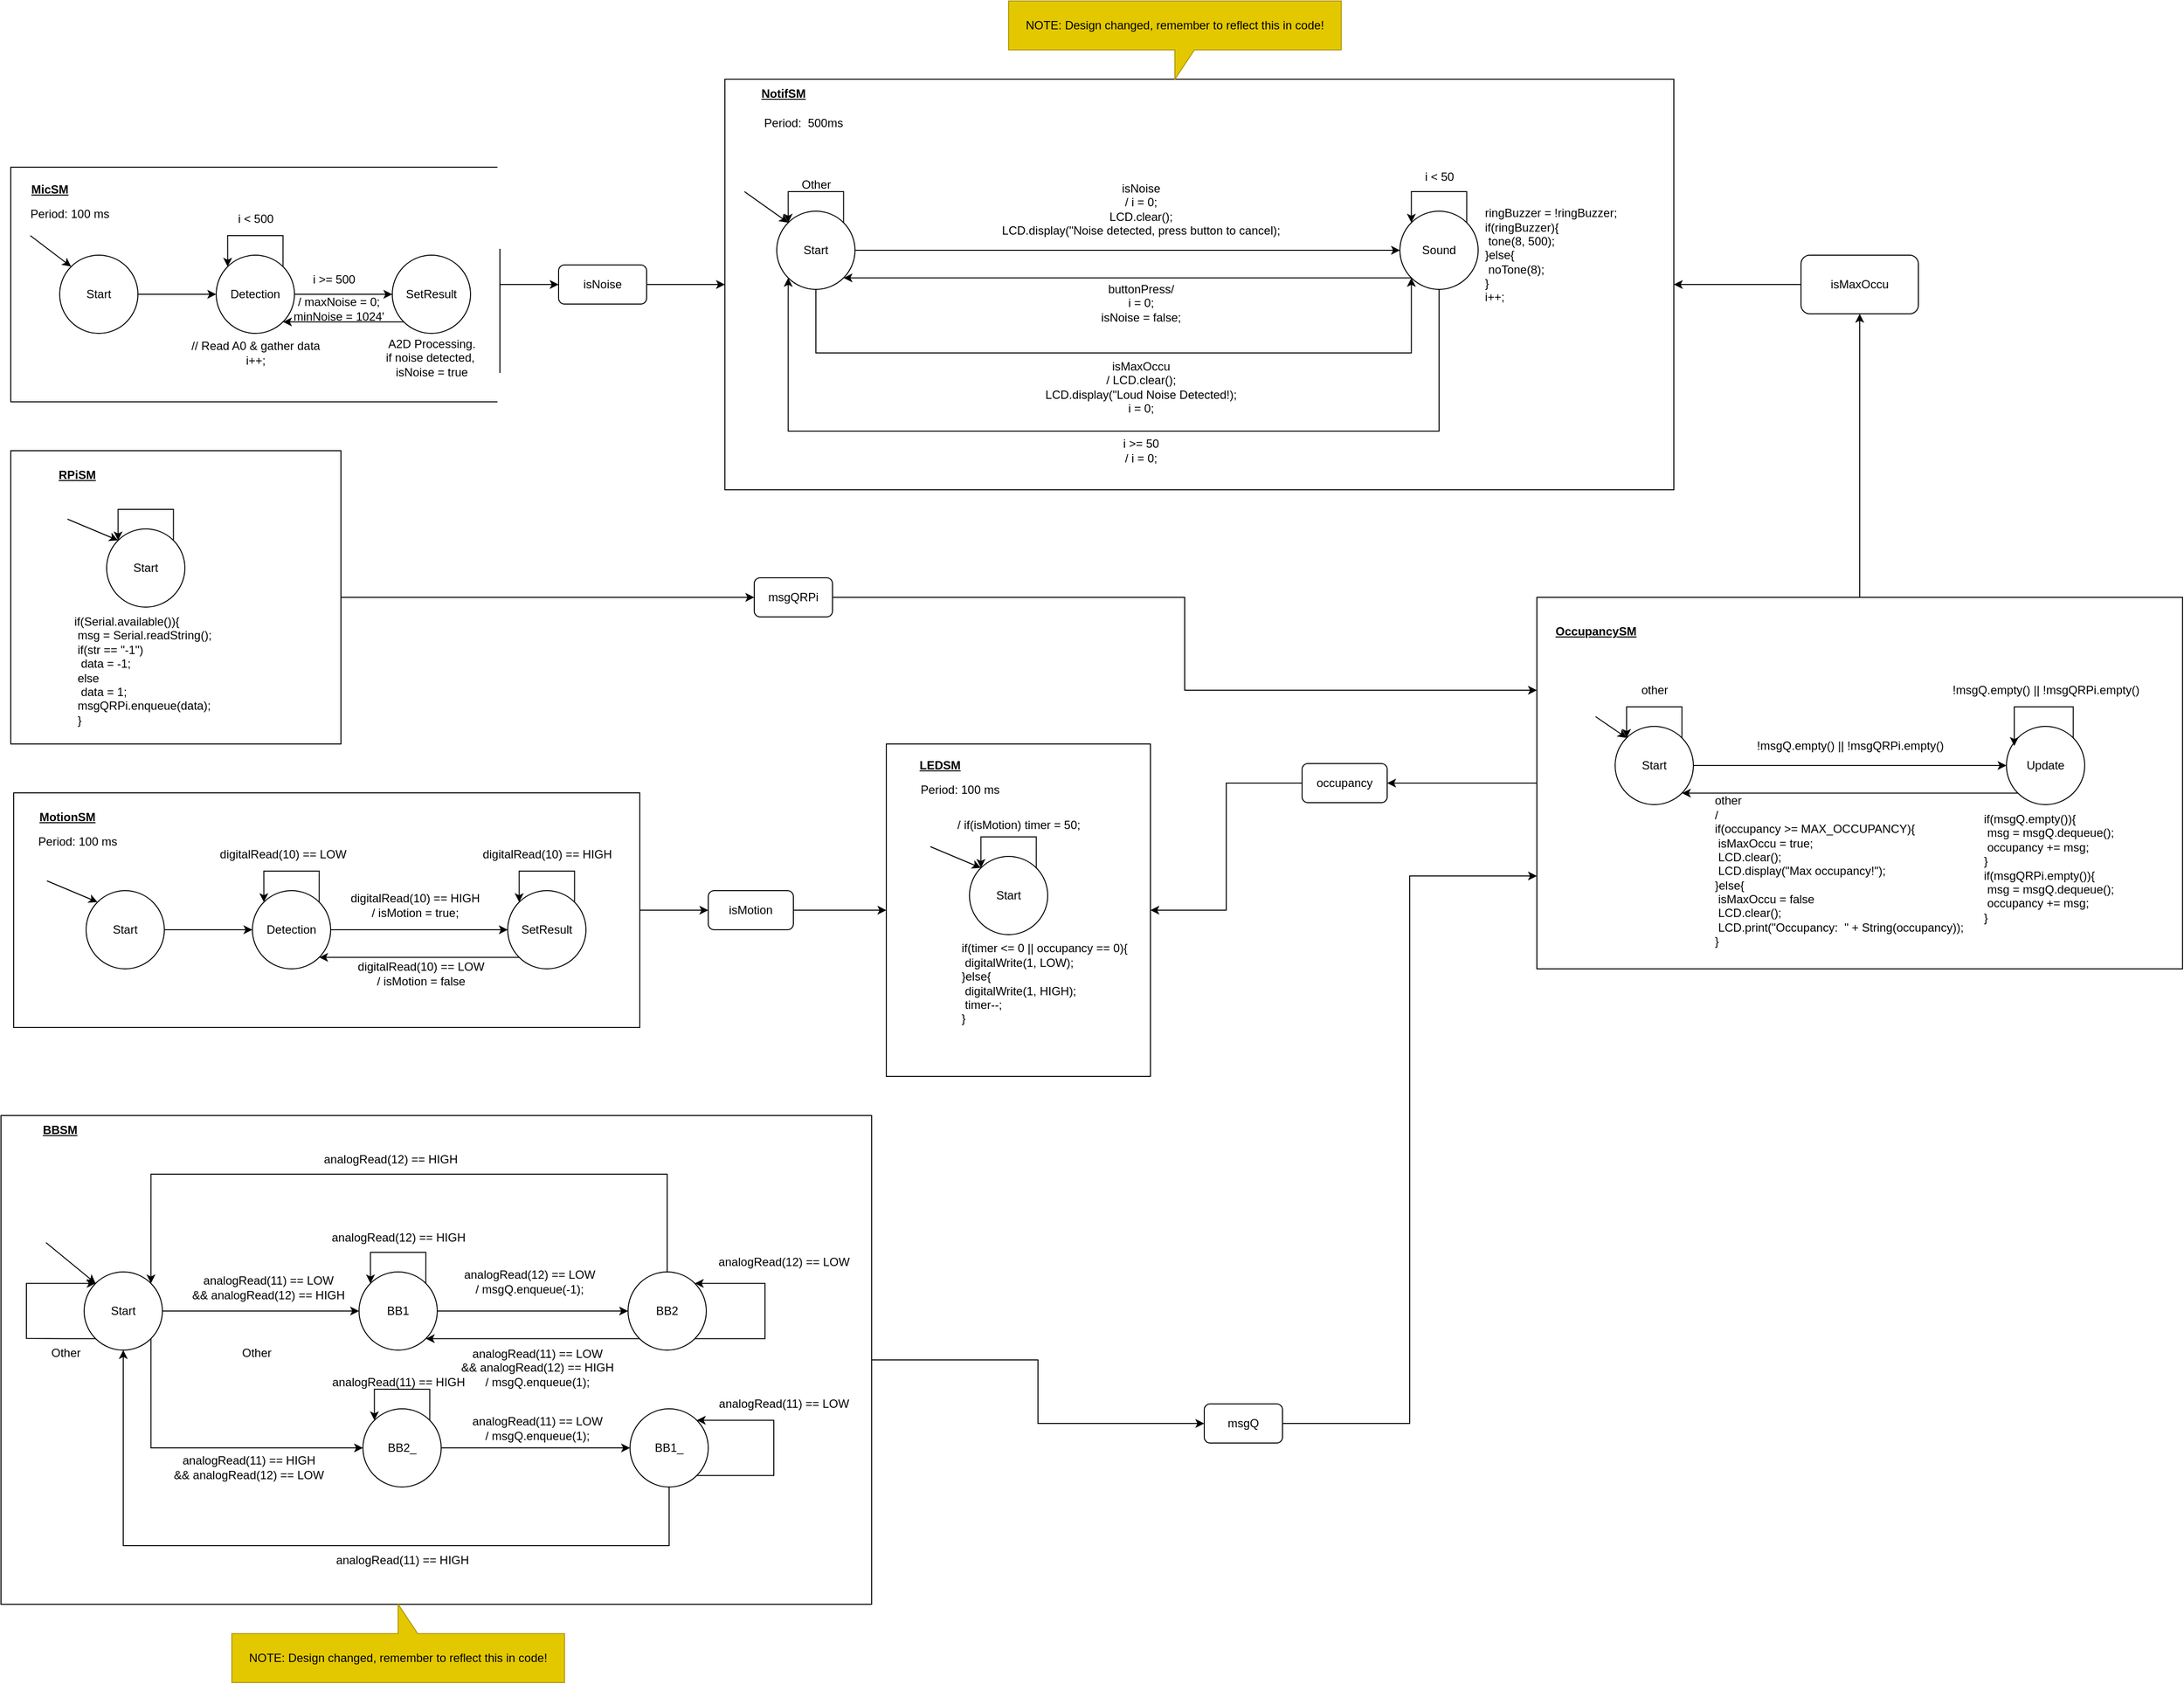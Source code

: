 <mxfile version="21.2.8" type="device" pages="2">
  <diagram name="State Machines" id="3Fu2tHPmSElFfZQrRwX7">
    <mxGraphModel dx="1366" dy="1913" grid="1" gridSize="10" guides="1" tooltips="1" connect="1" arrows="1" fold="1" page="1" pageScale="1" pageWidth="850" pageHeight="1100" math="0" shadow="0">
      <root>
        <mxCell id="0" />
        <mxCell id="1" parent="0" />
        <mxCell id="Dv5pIiwYniil5ABrM-eD-25" value="" style="rounded=0;whiteSpace=wrap;html=1;fillColor=none;" parent="1" vertex="1">
          <mxGeometry x="120" width="500" height="240" as="geometry" />
        </mxCell>
        <mxCell id="RcwFCMAtQ21KHjXICten-14" value="" style="rounded=0;whiteSpace=wrap;html=1;fillColor=none;" parent="1" vertex="1">
          <mxGeometry x="110" y="970" width="890" height="500" as="geometry" />
        </mxCell>
        <mxCell id="o839yOLEN_f2s1I2kFfj-4" value="" style="rounded=0;whiteSpace=wrap;html=1;fillColor=none;" parent="1" vertex="1">
          <mxGeometry x="850" y="-90" width="970" height="420" as="geometry" />
        </mxCell>
        <mxCell id="o839yOLEN_f2s1I2kFfj-6" value="" style="rounded=0;whiteSpace=wrap;html=1;fillColor=none;" parent="1" vertex="1">
          <mxGeometry x="1680" y="440" width="660" height="380" as="geometry" />
        </mxCell>
        <mxCell id="Dv5pIiwYniil5ABrM-eD-34" value="" style="rounded=0;whiteSpace=wrap;html=1;fillColor=none;" parent="1" vertex="1">
          <mxGeometry x="120" y="290" width="337.5" height="300" as="geometry" />
        </mxCell>
        <mxCell id="Dv5pIiwYniil5ABrM-eD-3" value="" style="edgeStyle=orthogonalEdgeStyle;rounded=0;orthogonalLoop=1;jettySize=auto;html=1;" parent="1" source="Dv5pIiwYniil5ABrM-eD-1" target="Dv5pIiwYniil5ABrM-eD-2" edge="1">
          <mxGeometry relative="1" as="geometry" />
        </mxCell>
        <mxCell id="Dv5pIiwYniil5ABrM-eD-1" value="Start" style="ellipse;whiteSpace=wrap;html=1;aspect=fixed;rounded=0;" parent="1" vertex="1">
          <mxGeometry x="170" y="90" width="80" height="80" as="geometry" />
        </mxCell>
        <mxCell id="Dv5pIiwYniil5ABrM-eD-5" value="" style="edgeStyle=orthogonalEdgeStyle;rounded=0;orthogonalLoop=1;jettySize=auto;html=1;" parent="1" source="Dv5pIiwYniil5ABrM-eD-2" target="Dv5pIiwYniil5ABrM-eD-4" edge="1">
          <mxGeometry relative="1" as="geometry" />
        </mxCell>
        <mxCell id="Dv5pIiwYniil5ABrM-eD-2" value="Detection" style="ellipse;whiteSpace=wrap;html=1;aspect=fixed;rounded=0;" parent="1" vertex="1">
          <mxGeometry x="330" y="90" width="80" height="80" as="geometry" />
        </mxCell>
        <mxCell id="Dv5pIiwYniil5ABrM-eD-12" style="edgeStyle=orthogonalEdgeStyle;rounded=0;orthogonalLoop=1;jettySize=auto;html=1;exitX=0;exitY=1;exitDx=0;exitDy=0;entryX=1;entryY=1;entryDx=0;entryDy=0;" parent="1" source="Dv5pIiwYniil5ABrM-eD-4" target="Dv5pIiwYniil5ABrM-eD-2" edge="1">
          <mxGeometry relative="1" as="geometry" />
        </mxCell>
        <mxCell id="Dv5pIiwYniil5ABrM-eD-4" value="SetResult" style="ellipse;whiteSpace=wrap;html=1;aspect=fixed;rounded=0;" parent="1" vertex="1">
          <mxGeometry x="510" y="90" width="80" height="80" as="geometry" />
        </mxCell>
        <mxCell id="Dv5pIiwYniil5ABrM-eD-8" style="edgeStyle=orthogonalEdgeStyle;rounded=0;orthogonalLoop=1;jettySize=auto;html=1;exitX=1;exitY=0;exitDx=0;exitDy=0;entryX=0;entryY=0;entryDx=0;entryDy=0;" parent="1" source="Dv5pIiwYniil5ABrM-eD-2" target="Dv5pIiwYniil5ABrM-eD-2" edge="1">
          <mxGeometry relative="1" as="geometry">
            <Array as="points">
              <mxPoint x="398" y="70" />
              <mxPoint x="342" y="70" />
            </Array>
          </mxGeometry>
        </mxCell>
        <mxCell id="Dv5pIiwYniil5ABrM-eD-9" value="" style="endArrow=classic;html=1;rounded=0;entryX=0;entryY=0;entryDx=0;entryDy=0;" parent="1" target="Dv5pIiwYniil5ABrM-eD-1" edge="1">
          <mxGeometry width="50" height="50" relative="1" as="geometry">
            <mxPoint x="140" y="70" as="sourcePoint" />
            <mxPoint x="730" y="300" as="targetPoint" />
          </mxGeometry>
        </mxCell>
        <mxCell id="Dv5pIiwYniil5ABrM-eD-10" value="i &amp;lt; 500" style="text;html=1;align=center;verticalAlign=middle;resizable=0;points=[];autosize=1;strokeColor=none;fillColor=none;rounded=0;" parent="1" vertex="1">
          <mxGeometry x="340" y="38" width="60" height="30" as="geometry" />
        </mxCell>
        <mxCell id="Dv5pIiwYniil5ABrM-eD-11" value="// Read A0 &amp;amp; gather data&lt;br&gt;i++;" style="text;html=1;align=center;verticalAlign=middle;resizable=0;points=[];autosize=1;strokeColor=none;fillColor=none;rounded=0;" parent="1" vertex="1">
          <mxGeometry x="295" y="170" width="150" height="40" as="geometry" />
        </mxCell>
        <mxCell id="Dv5pIiwYniil5ABrM-eD-14" value="i &amp;gt;= 500" style="text;html=1;align=center;verticalAlign=middle;resizable=0;points=[];autosize=1;strokeColor=none;fillColor=none;rounded=0;" parent="1" vertex="1">
          <mxGeometry x="415" y="100" width="70" height="30" as="geometry" />
        </mxCell>
        <mxCell id="Dv5pIiwYniil5ABrM-eD-16" value="/ maxNoise = 0;&lt;br&gt;minNoise = 1024&#39;" style="text;html=1;align=center;verticalAlign=middle;resizable=0;points=[];autosize=1;strokeColor=none;fillColor=none;rounded=0;" parent="1" vertex="1">
          <mxGeometry x="395" y="125" width="120" height="40" as="geometry" />
        </mxCell>
        <mxCell id="Dv5pIiwYniil5ABrM-eD-19" value="A2D Processing.&lt;br&gt;if noise detected,&amp;nbsp;&lt;br&gt;isNoise = true" style="text;html=1;align=center;verticalAlign=middle;resizable=0;points=[];autosize=1;strokeColor=none;fillColor=none;rounded=0;" parent="1" vertex="1">
          <mxGeometry x="490" y="165" width="120" height="60" as="geometry" />
        </mxCell>
        <mxCell id="Dv5pIiwYniil5ABrM-eD-21" value="&lt;b&gt;&lt;u&gt;MicSM&lt;/u&gt;&lt;/b&gt;" style="text;html=1;strokeColor=none;fillColor=none;align=center;verticalAlign=middle;whiteSpace=wrap;rounded=0;" parent="1" vertex="1">
          <mxGeometry x="130" y="8" width="60" height="30" as="geometry" />
        </mxCell>
        <mxCell id="Dv5pIiwYniil5ABrM-eD-28" style="edgeStyle=orthogonalEdgeStyle;rounded=0;orthogonalLoop=1;jettySize=auto;html=1;exitX=1;exitY=0.5;exitDx=0;exitDy=0;entryX=0;entryY=0.5;entryDx=0;entryDy=0;" parent="1" source="Dv5pIiwYniil5ABrM-eD-25" target="Dv5pIiwYniil5ABrM-eD-27" edge="1">
          <mxGeometry relative="1" as="geometry" />
        </mxCell>
        <mxCell id="o839yOLEN_f2s1I2kFfj-12" style="edgeStyle=orthogonalEdgeStyle;rounded=0;orthogonalLoop=1;jettySize=auto;html=1;exitX=1;exitY=0.5;exitDx=0;exitDy=0;entryX=0;entryY=0.5;entryDx=0;entryDy=0;" parent="1" source="Dv5pIiwYniil5ABrM-eD-27" target="o839yOLEN_f2s1I2kFfj-4" edge="1">
          <mxGeometry relative="1" as="geometry" />
        </mxCell>
        <mxCell id="Dv5pIiwYniil5ABrM-eD-27" value="isNoise" style="rounded=1;whiteSpace=wrap;html=1;glass=0;" parent="1" vertex="1">
          <mxGeometry x="680" y="100" width="90" height="40" as="geometry" />
        </mxCell>
        <mxCell id="Dv5pIiwYniil5ABrM-eD-30" value="Start" style="ellipse;whiteSpace=wrap;html=1;aspect=fixed;rounded=0;" parent="1" vertex="1">
          <mxGeometry x="218" y="370" width="80" height="80" as="geometry" />
        </mxCell>
        <mxCell id="Dv5pIiwYniil5ABrM-eD-31" style="edgeStyle=orthogonalEdgeStyle;rounded=0;orthogonalLoop=1;jettySize=auto;html=1;exitX=1;exitY=0;exitDx=0;exitDy=0;entryX=0;entryY=0;entryDx=0;entryDy=0;" parent="1" source="Dv5pIiwYniil5ABrM-eD-30" target="Dv5pIiwYniil5ABrM-eD-30" edge="1">
          <mxGeometry relative="1" as="geometry">
            <Array as="points">
              <mxPoint x="286" y="350" />
              <mxPoint x="230" y="350" />
            </Array>
          </mxGeometry>
        </mxCell>
        <mxCell id="Dv5pIiwYniil5ABrM-eD-32" value="" style="endArrow=classic;html=1;rounded=0;entryX=0;entryY=0;entryDx=0;entryDy=0;" parent="1" target="Dv5pIiwYniil5ABrM-eD-30" edge="1">
          <mxGeometry width="50" height="50" relative="1" as="geometry">
            <mxPoint x="178" y="360" as="sourcePoint" />
            <mxPoint x="568" y="360" as="targetPoint" />
          </mxGeometry>
        </mxCell>
        <mxCell id="Dv5pIiwYniil5ABrM-eD-33" value="&lt;div&gt;if(Serial.available()){&lt;/div&gt;&lt;span style=&quot;white-space: pre;&quot;&gt; msg&lt;/span&gt;&amp;nbsp;= Serial.readString();&lt;br&gt;&lt;span style=&quot;white-space: pre;&quot;&gt; &lt;/span&gt;if(str == &quot;-1&quot;)&lt;br&gt;&lt;span style=&quot;white-space: pre;&quot;&gt; &lt;/span&gt;&lt;span style=&quot;white-space: pre;&quot;&gt; &lt;/span&gt;data = -1;&lt;br&gt;&lt;span style=&quot;white-space: pre;&quot;&gt; &lt;/span&gt;else&lt;br&gt;&lt;span style=&quot;white-space: pre;&quot;&gt; &lt;/span&gt;&lt;span style=&quot;white-space: pre;&quot;&gt; &lt;/span&gt;data = 1;&lt;br&gt;&lt;div&gt;&lt;span style=&quot;white-space: pre;&quot;&gt; &lt;/span&gt;msgQRPi.enqueue(data);&lt;/div&gt;&lt;div&gt;&amp;nbsp;}&lt;/div&gt;" style="text;html=1;align=left;verticalAlign=middle;resizable=0;points=[];autosize=1;strokeColor=none;fillColor=none;rounded=0;" parent="1" vertex="1">
          <mxGeometry x="183" y="450" width="160" height="130" as="geometry" />
        </mxCell>
        <mxCell id="RcwFCMAtQ21KHjXICten-20" style="edgeStyle=orthogonalEdgeStyle;rounded=0;orthogonalLoop=1;jettySize=auto;html=1;exitX=1;exitY=0.5;exitDx=0;exitDy=0;" parent="1" source="Dv5pIiwYniil5ABrM-eD-34" target="RcwFCMAtQ21KHjXICten-19" edge="1">
          <mxGeometry relative="1" as="geometry" />
        </mxCell>
        <mxCell id="Dv5pIiwYniil5ABrM-eD-35" value="&lt;b&gt;&lt;u&gt;RPiSM&lt;/u&gt;&lt;/b&gt;" style="text;html=1;strokeColor=none;fillColor=none;align=center;verticalAlign=middle;whiteSpace=wrap;rounded=0;" parent="1" vertex="1">
          <mxGeometry x="158" y="300" width="60" height="30" as="geometry" />
        </mxCell>
        <mxCell id="Ez3Ijse_aGsHcAxn60a9-5" style="edgeStyle=orthogonalEdgeStyle;rounded=0;orthogonalLoop=1;jettySize=auto;html=1;exitX=1;exitY=0.5;exitDx=0;exitDy=0;entryX=0;entryY=0.5;entryDx=0;entryDy=0;" parent="1" source="Ez3Ijse_aGsHcAxn60a9-1" target="Ez3Ijse_aGsHcAxn60a9-4" edge="1">
          <mxGeometry relative="1" as="geometry" />
        </mxCell>
        <mxCell id="Ez3Ijse_aGsHcAxn60a9-1" value="Start" style="ellipse;whiteSpace=wrap;html=1;aspect=fixed;rounded=0;" parent="1" vertex="1">
          <mxGeometry x="197" y="740" width="80" height="80" as="geometry" />
        </mxCell>
        <mxCell id="Ez3Ijse_aGsHcAxn60a9-2" value="" style="endArrow=classic;html=1;rounded=0;entryX=0;entryY=0;entryDx=0;entryDy=0;" parent="1" target="Ez3Ijse_aGsHcAxn60a9-1" edge="1">
          <mxGeometry width="50" height="50" relative="1" as="geometry">
            <mxPoint x="157" y="730" as="sourcePoint" />
            <mxPoint x="457" y="700" as="targetPoint" />
          </mxGeometry>
        </mxCell>
        <mxCell id="Ez3Ijse_aGsHcAxn60a9-12" value="" style="edgeStyle=orthogonalEdgeStyle;rounded=0;orthogonalLoop=1;jettySize=auto;html=1;" parent="1" source="Ez3Ijse_aGsHcAxn60a9-4" target="Ez3Ijse_aGsHcAxn60a9-11" edge="1">
          <mxGeometry relative="1" as="geometry" />
        </mxCell>
        <mxCell id="Ez3Ijse_aGsHcAxn60a9-4" value="Detection" style="ellipse;whiteSpace=wrap;html=1;aspect=fixed;rounded=0;" parent="1" vertex="1">
          <mxGeometry x="367" y="740" width="80" height="80" as="geometry" />
        </mxCell>
        <mxCell id="Ez3Ijse_aGsHcAxn60a9-13" style="edgeStyle=orthogonalEdgeStyle;rounded=0;orthogonalLoop=1;jettySize=auto;html=1;exitX=0;exitY=1;exitDx=0;exitDy=0;entryX=1;entryY=1;entryDx=0;entryDy=0;" parent="1" source="Ez3Ijse_aGsHcAxn60a9-11" target="Ez3Ijse_aGsHcAxn60a9-4" edge="1">
          <mxGeometry relative="1" as="geometry" />
        </mxCell>
        <mxCell id="Ez3Ijse_aGsHcAxn60a9-11" value="SetResult" style="ellipse;whiteSpace=wrap;html=1;aspect=fixed;rounded=0;" parent="1" vertex="1">
          <mxGeometry x="628" y="740" width="80" height="80" as="geometry" />
        </mxCell>
        <mxCell id="Ez3Ijse_aGsHcAxn60a9-14" style="edgeStyle=orthogonalEdgeStyle;rounded=0;orthogonalLoop=1;jettySize=auto;html=1;exitX=1;exitY=0;exitDx=0;exitDy=0;entryX=0;entryY=0;entryDx=0;entryDy=0;" parent="1" source="Ez3Ijse_aGsHcAxn60a9-4" target="Ez3Ijse_aGsHcAxn60a9-4" edge="1">
          <mxGeometry relative="1" as="geometry">
            <Array as="points">
              <mxPoint x="435" y="720" />
              <mxPoint x="379" y="720" />
            </Array>
          </mxGeometry>
        </mxCell>
        <mxCell id="Ez3Ijse_aGsHcAxn60a9-15" value="digitalRead(10) == LOW" style="text;html=1;align=center;verticalAlign=middle;resizable=0;points=[];autosize=1;strokeColor=none;fillColor=none;rounded=0;" parent="1" vertex="1">
          <mxGeometry x="323" y="688" width="150" height="30" as="geometry" />
        </mxCell>
        <mxCell id="Ez3Ijse_aGsHcAxn60a9-16" value="digitalRead(10) == HIGH&lt;br&gt;/ isMotion = true;" style="text;html=1;align=center;verticalAlign=middle;resizable=0;points=[];autosize=1;strokeColor=none;fillColor=none;rounded=0;" parent="1" vertex="1">
          <mxGeometry x="453" y="735" width="160" height="40" as="geometry" />
        </mxCell>
        <mxCell id="Ez3Ijse_aGsHcAxn60a9-17" value="digitalRead(10) == LOW&lt;br&gt;/ isMotion = false" style="text;html=1;align=center;verticalAlign=middle;resizable=0;points=[];autosize=1;strokeColor=none;fillColor=none;rounded=0;" parent="1" vertex="1">
          <mxGeometry x="464" y="805" width="150" height="40" as="geometry" />
        </mxCell>
        <mxCell id="Ez3Ijse_aGsHcAxn60a9-18" style="edgeStyle=orthogonalEdgeStyle;rounded=0;orthogonalLoop=1;jettySize=auto;html=1;exitX=1;exitY=0;exitDx=0;exitDy=0;entryX=0;entryY=0;entryDx=0;entryDy=0;" parent="1" source="Ez3Ijse_aGsHcAxn60a9-11" target="Ez3Ijse_aGsHcAxn60a9-11" edge="1">
          <mxGeometry relative="1" as="geometry">
            <Array as="points">
              <mxPoint x="696" y="720" />
              <mxPoint x="640" y="720" />
            </Array>
          </mxGeometry>
        </mxCell>
        <mxCell id="Ez3Ijse_aGsHcAxn60a9-19" value="digitalRead(10) == HIGH" style="text;html=1;align=center;verticalAlign=middle;resizable=0;points=[];autosize=1;strokeColor=none;fillColor=none;rounded=0;" parent="1" vertex="1">
          <mxGeometry x="588" y="688" width="160" height="30" as="geometry" />
        </mxCell>
        <mxCell id="Ez3Ijse_aGsHcAxn60a9-24" style="edgeStyle=orthogonalEdgeStyle;rounded=0;orthogonalLoop=1;jettySize=auto;html=1;" parent="1" source="Ez3Ijse_aGsHcAxn60a9-20" target="Ez3Ijse_aGsHcAxn60a9-23" edge="1">
          <mxGeometry relative="1" as="geometry" />
        </mxCell>
        <mxCell id="Ez3Ijse_aGsHcAxn60a9-20" value="" style="rounded=0;whiteSpace=wrap;html=1;fillColor=none;" parent="1" vertex="1">
          <mxGeometry x="123" y="640" width="640" height="240" as="geometry" />
        </mxCell>
        <mxCell id="Ez3Ijse_aGsHcAxn60a9-21" value="&lt;b&gt;&lt;u&gt;MotionSM&lt;/u&gt;&lt;/b&gt;" style="text;html=1;strokeColor=none;fillColor=none;align=center;verticalAlign=middle;whiteSpace=wrap;rounded=0;" parent="1" vertex="1">
          <mxGeometry x="148" y="650" width="60" height="30" as="geometry" />
        </mxCell>
        <mxCell id="RcwFCMAtQ21KHjXICten-48" style="edgeStyle=orthogonalEdgeStyle;rounded=0;orthogonalLoop=1;jettySize=auto;html=1;entryX=0;entryY=0.5;entryDx=0;entryDy=0;" parent="1" source="Ez3Ijse_aGsHcAxn60a9-23" target="RcwFCMAtQ21KHjXICten-46" edge="1">
          <mxGeometry relative="1" as="geometry" />
        </mxCell>
        <mxCell id="Ez3Ijse_aGsHcAxn60a9-23" value="isMotion" style="rounded=1;whiteSpace=wrap;html=1;" parent="1" vertex="1">
          <mxGeometry x="833" y="740" width="87" height="40" as="geometry" />
        </mxCell>
        <mxCell id="Ez3Ijse_aGsHcAxn60a9-28" value="" style="edgeStyle=orthogonalEdgeStyle;rounded=0;orthogonalLoop=1;jettySize=auto;html=1;" parent="1" source="Ez3Ijse_aGsHcAxn60a9-25" target="Ez3Ijse_aGsHcAxn60a9-27" edge="1">
          <mxGeometry relative="1" as="geometry" />
        </mxCell>
        <mxCell id="27bhIKVXgoMDS7MVKz2C-19" style="edgeStyle=orthogonalEdgeStyle;rounded=0;orthogonalLoop=1;jettySize=auto;html=1;exitX=1;exitY=1;exitDx=0;exitDy=0;entryX=0;entryY=0.5;entryDx=0;entryDy=0;" edge="1" parent="1" source="Ez3Ijse_aGsHcAxn60a9-25" target="27bhIKVXgoMDS7MVKz2C-13">
          <mxGeometry relative="1" as="geometry">
            <Array as="points">
              <mxPoint x="263" y="1310" />
            </Array>
          </mxGeometry>
        </mxCell>
        <mxCell id="Ez3Ijse_aGsHcAxn60a9-25" value="Start" style="ellipse;whiteSpace=wrap;html=1;aspect=fixed;rounded=0;" parent="1" vertex="1">
          <mxGeometry x="195" y="1130" width="80" height="80" as="geometry" />
        </mxCell>
        <mxCell id="Ez3Ijse_aGsHcAxn60a9-26" value="" style="endArrow=classic;html=1;rounded=0;entryX=0;entryY=0;entryDx=0;entryDy=0;" parent="1" target="Ez3Ijse_aGsHcAxn60a9-25" edge="1">
          <mxGeometry width="50" height="50" relative="1" as="geometry">
            <mxPoint x="156" y="1100" as="sourcePoint" />
            <mxPoint x="776" y="920" as="targetPoint" />
          </mxGeometry>
        </mxCell>
        <mxCell id="Ez3Ijse_aGsHcAxn60a9-30" value="" style="edgeStyle=orthogonalEdgeStyle;rounded=0;orthogonalLoop=1;jettySize=auto;html=1;" parent="1" source="Ez3Ijse_aGsHcAxn60a9-27" target="Ez3Ijse_aGsHcAxn60a9-29" edge="1">
          <mxGeometry relative="1" as="geometry" />
        </mxCell>
        <mxCell id="Ez3Ijse_aGsHcAxn60a9-27" value="BB1" style="ellipse;whiteSpace=wrap;html=1;aspect=fixed;rounded=0;" parent="1" vertex="1">
          <mxGeometry x="476" y="1130" width="80" height="80" as="geometry" />
        </mxCell>
        <mxCell id="Ez3Ijse_aGsHcAxn60a9-32" style="edgeStyle=orthogonalEdgeStyle;rounded=0;orthogonalLoop=1;jettySize=auto;html=1;exitX=0;exitY=1;exitDx=0;exitDy=0;entryX=1;entryY=1;entryDx=0;entryDy=0;" parent="1" source="Ez3Ijse_aGsHcAxn60a9-29" target="Ez3Ijse_aGsHcAxn60a9-27" edge="1">
          <mxGeometry relative="1" as="geometry" />
        </mxCell>
        <mxCell id="Ez3Ijse_aGsHcAxn60a9-34" style="edgeStyle=orthogonalEdgeStyle;rounded=0;orthogonalLoop=1;jettySize=auto;html=1;exitX=0.5;exitY=0;exitDx=0;exitDy=0;entryX=1;entryY=0;entryDx=0;entryDy=0;" parent="1" source="Ez3Ijse_aGsHcAxn60a9-29" target="Ez3Ijse_aGsHcAxn60a9-25" edge="1">
          <mxGeometry relative="1" as="geometry">
            <Array as="points">
              <mxPoint x="791" y="1030" />
              <mxPoint x="263" y="1030" />
            </Array>
          </mxGeometry>
        </mxCell>
        <mxCell id="Ez3Ijse_aGsHcAxn60a9-29" value="BB2" style="ellipse;whiteSpace=wrap;html=1;aspect=fixed;rounded=0;" parent="1" vertex="1">
          <mxGeometry x="751" y="1130" width="80" height="80" as="geometry" />
        </mxCell>
        <mxCell id="Ez3Ijse_aGsHcAxn60a9-38" style="edgeStyle=orthogonalEdgeStyle;rounded=0;orthogonalLoop=1;jettySize=auto;html=1;exitX=0;exitY=1;exitDx=0;exitDy=0;entryX=0;entryY=0;entryDx=0;entryDy=0;" parent="1" source="Ez3Ijse_aGsHcAxn60a9-25" target="Ez3Ijse_aGsHcAxn60a9-25" edge="1">
          <mxGeometry relative="1" as="geometry">
            <Array as="points">
              <mxPoint x="176" y="1198" />
              <mxPoint x="136" y="1198" />
              <mxPoint x="136" y="1142" />
              <mxPoint x="186" y="1142" />
            </Array>
          </mxGeometry>
        </mxCell>
        <mxCell id="Ez3Ijse_aGsHcAxn60a9-40" style="edgeStyle=orthogonalEdgeStyle;rounded=0;orthogonalLoop=1;jettySize=auto;html=1;exitX=1;exitY=0;exitDx=0;exitDy=0;entryX=0;entryY=0;entryDx=0;entryDy=0;" parent="1" source="Ez3Ijse_aGsHcAxn60a9-27" target="Ez3Ijse_aGsHcAxn60a9-27" edge="1">
          <mxGeometry relative="1" as="geometry">
            <Array as="points">
              <mxPoint x="544" y="1110" />
              <mxPoint x="488" y="1110" />
            </Array>
          </mxGeometry>
        </mxCell>
        <mxCell id="Ez3Ijse_aGsHcAxn60a9-41" style="edgeStyle=orthogonalEdgeStyle;rounded=0;orthogonalLoop=1;jettySize=auto;html=1;exitX=1;exitY=1;exitDx=0;exitDy=0;entryX=1;entryY=0;entryDx=0;entryDy=0;" parent="1" source="Ez3Ijse_aGsHcAxn60a9-29" target="Ez3Ijse_aGsHcAxn60a9-29" edge="1">
          <mxGeometry relative="1" as="geometry">
            <Array as="points">
              <mxPoint x="891" y="1198" />
              <mxPoint x="891" y="1142" />
            </Array>
          </mxGeometry>
        </mxCell>
        <mxCell id="RcwFCMAtQ21KHjXICten-4" value="analogRead(11) == HIGH&lt;br&gt;&amp;amp;&amp;amp; analogRead(12) == LOW" style="text;html=1;align=center;verticalAlign=middle;resizable=0;points=[];autosize=1;strokeColor=none;fillColor=none;rounded=0;" parent="1" vertex="1">
          <mxGeometry x="273" y="1310" width="180" height="40" as="geometry" />
        </mxCell>
        <mxCell id="RcwFCMAtQ21KHjXICten-5" value="analogRead(11) == LOW&lt;br&gt;&amp;amp;&amp;amp; analogRead(12) == HIGH&lt;br&gt;/ msgQ.enqueue(1);" style="text;html=1;align=center;verticalAlign=middle;resizable=0;points=[];autosize=1;strokeColor=none;fillColor=none;rounded=0;" parent="1" vertex="1">
          <mxGeometry x="568" y="1198" width="180" height="60" as="geometry" />
        </mxCell>
        <mxCell id="RcwFCMAtQ21KHjXICten-6" value="analogRead(12) == LOW" style="text;html=1;align=center;verticalAlign=middle;resizable=0;points=[];autosize=1;strokeColor=none;fillColor=none;rounded=0;" parent="1" vertex="1">
          <mxGeometry x="830" y="1105" width="160" height="30" as="geometry" />
        </mxCell>
        <mxCell id="RcwFCMAtQ21KHjXICten-7" value="analogRead(12) == HIGH" style="text;html=1;align=center;verticalAlign=middle;resizable=0;points=[];autosize=1;strokeColor=none;fillColor=none;rounded=0;" parent="1" vertex="1">
          <mxGeometry x="436" y="1080" width="160" height="30" as="geometry" />
        </mxCell>
        <mxCell id="RcwFCMAtQ21KHjXICten-8" value="Other" style="text;html=1;align=center;verticalAlign=middle;resizable=0;points=[];autosize=1;strokeColor=none;fillColor=none;rounded=0;" parent="1" vertex="1">
          <mxGeometry x="346" y="1198" width="50" height="30" as="geometry" />
        </mxCell>
        <mxCell id="RcwFCMAtQ21KHjXICten-10" value="analogRead(11) == LOW&lt;br&gt;&amp;amp;&amp;amp; analogRead(12) == HIGH" style="text;html=1;align=center;verticalAlign=middle;resizable=0;points=[];autosize=1;strokeColor=none;fillColor=none;rounded=0;" parent="1" vertex="1">
          <mxGeometry x="293" y="1126" width="180" height="40" as="geometry" />
        </mxCell>
        <mxCell id="RcwFCMAtQ21KHjXICten-11" value="Other" style="text;html=1;align=center;verticalAlign=middle;resizable=0;points=[];autosize=1;strokeColor=none;fillColor=none;rounded=0;" parent="1" vertex="1">
          <mxGeometry x="151" y="1198" width="50" height="30" as="geometry" />
        </mxCell>
        <mxCell id="RcwFCMAtQ21KHjXICten-12" value="analogRead(12) == LOW&lt;br&gt;/ msgQ.enqueue(-1);" style="text;html=1;align=center;verticalAlign=middle;resizable=0;points=[];autosize=1;strokeColor=none;fillColor=none;rounded=0;" parent="1" vertex="1">
          <mxGeometry x="570" y="1120" width="160" height="40" as="geometry" />
        </mxCell>
        <mxCell id="RcwFCMAtQ21KHjXICten-13" value="&lt;b&gt;&lt;u&gt;BBSM&lt;/u&gt;&lt;/b&gt;" style="text;html=1;align=center;verticalAlign=middle;resizable=0;points=[];autosize=1;strokeColor=none;fillColor=none;rounded=0;" parent="1" vertex="1">
          <mxGeometry x="140" y="970" width="60" height="30" as="geometry" />
        </mxCell>
        <mxCell id="RcwFCMAtQ21KHjXICten-18" style="edgeStyle=orthogonalEdgeStyle;rounded=0;orthogonalLoop=1;jettySize=auto;html=1;entryX=0;entryY=0.5;entryDx=0;entryDy=0;" parent="1" source="RcwFCMAtQ21KHjXICten-14" target="RcwFCMAtQ21KHjXICten-17" edge="1">
          <mxGeometry relative="1" as="geometry" />
        </mxCell>
        <mxCell id="o839yOLEN_f2s1I2kFfj-14" style="edgeStyle=orthogonalEdgeStyle;rounded=0;orthogonalLoop=1;jettySize=auto;html=1;exitX=1;exitY=0.5;exitDx=0;exitDy=0;entryX=0;entryY=0.75;entryDx=0;entryDy=0;" parent="1" source="RcwFCMAtQ21KHjXICten-17" target="o839yOLEN_f2s1I2kFfj-6" edge="1">
          <mxGeometry relative="1" as="geometry" />
        </mxCell>
        <mxCell id="RcwFCMAtQ21KHjXICten-17" value="msgQ" style="rounded=1;whiteSpace=wrap;html=1;" parent="1" vertex="1">
          <mxGeometry x="1340" y="1265" width="80" height="40" as="geometry" />
        </mxCell>
        <mxCell id="o839yOLEN_f2s1I2kFfj-13" style="edgeStyle=orthogonalEdgeStyle;rounded=0;orthogonalLoop=1;jettySize=auto;html=1;exitX=1;exitY=0.5;exitDx=0;exitDy=0;entryX=0;entryY=0.25;entryDx=0;entryDy=0;" parent="1" source="RcwFCMAtQ21KHjXICten-19" target="o839yOLEN_f2s1I2kFfj-6" edge="1">
          <mxGeometry relative="1" as="geometry" />
        </mxCell>
        <mxCell id="RcwFCMAtQ21KHjXICten-19" value="msgQRPi" style="rounded=1;whiteSpace=wrap;html=1;" parent="1" vertex="1">
          <mxGeometry x="880" y="420" width="80" height="40" as="geometry" />
        </mxCell>
        <mxCell id="RcwFCMAtQ21KHjXICten-30" value="" style="edgeStyle=orthogonalEdgeStyle;rounded=0;orthogonalLoop=1;jettySize=auto;html=1;entryX=0;entryY=0.5;entryDx=0;entryDy=0;" parent="1" source="RcwFCMAtQ21KHjXICten-28" target="RcwFCMAtQ21KHjXICten-32" edge="1">
          <mxGeometry relative="1" as="geometry">
            <mxPoint x="1290" y="85" as="targetPoint" />
          </mxGeometry>
        </mxCell>
        <mxCell id="RcwFCMAtQ21KHjXICten-65" style="edgeStyle=orthogonalEdgeStyle;rounded=0;orthogonalLoop=1;jettySize=auto;html=1;exitX=0.5;exitY=1;exitDx=0;exitDy=0;entryX=0;entryY=1;entryDx=0;entryDy=0;" parent="1" source="RcwFCMAtQ21KHjXICten-28" target="RcwFCMAtQ21KHjXICten-32" edge="1">
          <mxGeometry relative="1" as="geometry">
            <Array as="points">
              <mxPoint x="943" y="190" />
              <mxPoint x="1552" y="190" />
            </Array>
          </mxGeometry>
        </mxCell>
        <mxCell id="RcwFCMAtQ21KHjXICten-28" value="Start" style="ellipse;whiteSpace=wrap;html=1;aspect=fixed;rounded=0;" parent="1" vertex="1">
          <mxGeometry x="903" y="45" width="80" height="80" as="geometry" />
        </mxCell>
        <mxCell id="RcwFCMAtQ21KHjXICten-31" style="edgeStyle=orthogonalEdgeStyle;rounded=0;orthogonalLoop=1;jettySize=auto;html=1;entryX=1;entryY=1;entryDx=0;entryDy=0;exitX=0;exitY=1;exitDx=0;exitDy=0;" parent="1" source="RcwFCMAtQ21KHjXICten-32" target="RcwFCMAtQ21KHjXICten-28" edge="1">
          <mxGeometry relative="1" as="geometry">
            <mxPoint x="1022" y="135" as="targetPoint" />
            <mxPoint x="1302" y="113" as="sourcePoint" />
          </mxGeometry>
        </mxCell>
        <mxCell id="RcwFCMAtQ21KHjXICten-36" style="edgeStyle=orthogonalEdgeStyle;rounded=0;orthogonalLoop=1;jettySize=auto;html=1;exitX=0.5;exitY=1;exitDx=0;exitDy=0;entryX=0;entryY=1;entryDx=0;entryDy=0;" parent="1" source="RcwFCMAtQ21KHjXICten-32" target="RcwFCMAtQ21KHjXICten-28" edge="1">
          <mxGeometry relative="1" as="geometry">
            <Array as="points">
              <mxPoint x="1580" y="270" />
              <mxPoint x="915" y="270" />
            </Array>
          </mxGeometry>
        </mxCell>
        <mxCell id="RcwFCMAtQ21KHjXICten-32" value="Sound" style="ellipse;whiteSpace=wrap;html=1;aspect=fixed;rounded=0;" parent="1" vertex="1">
          <mxGeometry x="1540" y="45" width="80" height="80" as="geometry" />
        </mxCell>
        <mxCell id="RcwFCMAtQ21KHjXICten-35" style="edgeStyle=orthogonalEdgeStyle;rounded=0;orthogonalLoop=1;jettySize=auto;html=1;exitX=1;exitY=0;exitDx=0;exitDy=0;entryX=0;entryY=0;entryDx=0;entryDy=0;" parent="1" source="RcwFCMAtQ21KHjXICten-32" target="RcwFCMAtQ21KHjXICten-32" edge="1">
          <mxGeometry relative="1" as="geometry">
            <Array as="points">
              <mxPoint x="1608" y="25" />
              <mxPoint x="1552" y="25" />
            </Array>
          </mxGeometry>
        </mxCell>
        <mxCell id="RcwFCMAtQ21KHjXICten-40" value="" style="endArrow=classic;html=1;rounded=0;entryX=0;entryY=0;entryDx=0;entryDy=0;" parent="1" target="RcwFCMAtQ21KHjXICten-28" edge="1">
          <mxGeometry width="50" height="50" relative="1" as="geometry">
            <mxPoint x="870" y="25" as="sourcePoint" />
            <mxPoint x="710" y="465" as="targetPoint" />
          </mxGeometry>
        </mxCell>
        <mxCell id="RcwFCMAtQ21KHjXICten-42" value="Start" style="ellipse;whiteSpace=wrap;html=1;aspect=fixed;rounded=0;" parent="1" vertex="1">
          <mxGeometry x="1100" y="705" width="80" height="80" as="geometry" />
        </mxCell>
        <mxCell id="RcwFCMAtQ21KHjXICten-43" style="edgeStyle=orthogonalEdgeStyle;rounded=0;orthogonalLoop=1;jettySize=auto;html=1;exitX=1;exitY=0;exitDx=0;exitDy=0;entryX=0;entryY=0;entryDx=0;entryDy=0;" parent="1" source="RcwFCMAtQ21KHjXICten-42" target="RcwFCMAtQ21KHjXICten-42" edge="1">
          <mxGeometry relative="1" as="geometry">
            <Array as="points">
              <mxPoint x="1168" y="685" />
              <mxPoint x="1112" y="685" />
            </Array>
          </mxGeometry>
        </mxCell>
        <mxCell id="RcwFCMAtQ21KHjXICten-44" value="" style="endArrow=classic;html=1;rounded=0;entryX=0;entryY=0;entryDx=0;entryDy=0;" parent="1" target="RcwFCMAtQ21KHjXICten-42" edge="1">
          <mxGeometry width="50" height="50" relative="1" as="geometry">
            <mxPoint x="1060" y="695" as="sourcePoint" />
            <mxPoint x="1450" y="695" as="targetPoint" />
          </mxGeometry>
        </mxCell>
        <mxCell id="RcwFCMAtQ21KHjXICten-45" value="&lt;div&gt;if(timer &amp;lt;= 0 || occupancy == 0){&lt;br&gt;&lt;span style=&quot;white-space: pre;&quot;&gt; &lt;/span&gt;digitalWrite(1, LOW);&lt;br&gt;}else{&lt;br&gt;&lt;span style=&quot;white-space: pre;&quot;&gt; &lt;/span&gt;digitalWrite(1, HIGH);&lt;br&gt;&lt;span style=&quot;white-space: pre;&quot;&gt; &lt;/span&gt;timer--;&lt;br&gt;&lt;/div&gt;&lt;div&gt;}&lt;/div&gt;" style="text;html=1;align=left;verticalAlign=middle;resizable=0;points=[];autosize=1;strokeColor=none;fillColor=none;rounded=0;" parent="1" vertex="1">
          <mxGeometry x="1090" y="785" width="190" height="100" as="geometry" />
        </mxCell>
        <mxCell id="RcwFCMAtQ21KHjXICten-46" value="" style="rounded=0;whiteSpace=wrap;html=1;fillColor=none;" parent="1" vertex="1">
          <mxGeometry x="1015" y="590" width="270" height="340" as="geometry" />
        </mxCell>
        <mxCell id="RcwFCMAtQ21KHjXICten-47" value="&lt;b&gt;&lt;u&gt;LEDSM&lt;/u&gt;&lt;/b&gt;" style="text;html=1;strokeColor=none;fillColor=none;align=center;verticalAlign=middle;whiteSpace=wrap;rounded=0;" parent="1" vertex="1">
          <mxGeometry x="1040" y="597" width="60" height="30" as="geometry" />
        </mxCell>
        <mxCell id="RcwFCMAtQ21KHjXICten-49" value="/ if(isMotion) timer = 50;" style="text;html=1;align=center;verticalAlign=middle;resizable=0;points=[];autosize=1;strokeColor=none;fillColor=none;rounded=0;" parent="1" vertex="1">
          <mxGeometry x="1075" y="658" width="150" height="30" as="geometry" />
        </mxCell>
        <mxCell id="RcwFCMAtQ21KHjXICten-50" value="&lt;b&gt;&lt;u&gt;NotifSM&lt;/u&gt;&lt;/b&gt;" style="text;html=1;strokeColor=none;fillColor=none;align=center;verticalAlign=middle;whiteSpace=wrap;rounded=0;" parent="1" vertex="1">
          <mxGeometry x="880" y="-90" width="60" height="30" as="geometry" />
        </mxCell>
        <mxCell id="RcwFCMAtQ21KHjXICten-51" style="edgeStyle=orthogonalEdgeStyle;rounded=0;orthogonalLoop=1;jettySize=auto;html=1;exitX=1;exitY=0;exitDx=0;exitDy=0;entryX=0;entryY=0;entryDx=0;entryDy=0;" parent="1" source="RcwFCMAtQ21KHjXICten-28" target="RcwFCMAtQ21KHjXICten-28" edge="1">
          <mxGeometry relative="1" as="geometry">
            <Array as="points">
              <mxPoint x="971" y="25" />
              <mxPoint x="915" y="25" />
            </Array>
          </mxGeometry>
        </mxCell>
        <mxCell id="RcwFCMAtQ21KHjXICten-52" value="Other" style="text;html=1;align=center;verticalAlign=middle;resizable=0;points=[];autosize=1;strokeColor=none;fillColor=none;rounded=0;" parent="1" vertex="1">
          <mxGeometry x="918" y="3" width="50" height="30" as="geometry" />
        </mxCell>
        <mxCell id="RcwFCMAtQ21KHjXICten-53" value="isNoise&lt;br&gt;/ i = 0;&lt;br&gt;LCD.clear();&lt;br&gt;LCD.display(&quot;Noise detected, press button to cancel);" style="text;html=1;align=center;verticalAlign=middle;resizable=0;points=[];autosize=1;strokeColor=none;fillColor=none;rounded=0;" parent="1" vertex="1">
          <mxGeometry x="1120" y="8" width="310" height="70" as="geometry" />
        </mxCell>
        <mxCell id="RcwFCMAtQ21KHjXICten-55" value="buttonPress/&lt;br&gt;i = 0;&lt;br&gt;isNoise = false;" style="text;html=1;align=center;verticalAlign=middle;resizable=0;points=[];autosize=1;strokeColor=none;fillColor=none;rounded=0;" parent="1" vertex="1">
          <mxGeometry x="1220" y="109" width="110" height="60" as="geometry" />
        </mxCell>
        <mxCell id="RcwFCMAtQ21KHjXICten-57" value="i &amp;lt; 50" style="text;html=1;align=center;verticalAlign=middle;resizable=0;points=[];autosize=1;strokeColor=none;fillColor=none;rounded=0;" parent="1" vertex="1">
          <mxGeometry x="1555" y="-5" width="50" height="30" as="geometry" />
        </mxCell>
        <mxCell id="RcwFCMAtQ21KHjXICten-61" value="" style="edgeStyle=orthogonalEdgeStyle;rounded=0;orthogonalLoop=1;jettySize=auto;html=1;" parent="1" source="RcwFCMAtQ21KHjXICten-58" target="RcwFCMAtQ21KHjXICten-60" edge="1">
          <mxGeometry relative="1" as="geometry" />
        </mxCell>
        <mxCell id="RcwFCMAtQ21KHjXICten-58" value="Start" style="ellipse;whiteSpace=wrap;html=1;aspect=fixed;rounded=0;" parent="1" vertex="1">
          <mxGeometry x="1760" y="572" width="80" height="80" as="geometry" />
        </mxCell>
        <mxCell id="RcwFCMAtQ21KHjXICten-59" value="" style="endArrow=classic;html=1;rounded=0;entryX=0;entryY=0;entryDx=0;entryDy=0;" parent="1" target="RcwFCMAtQ21KHjXICten-58" edge="1">
          <mxGeometry width="50" height="50" relative="1" as="geometry">
            <mxPoint x="1740" y="562" as="sourcePoint" />
            <mxPoint x="1830" y="582" as="targetPoint" />
          </mxGeometry>
        </mxCell>
        <mxCell id="RcwFCMAtQ21KHjXICten-62" style="edgeStyle=orthogonalEdgeStyle;rounded=0;orthogonalLoop=1;jettySize=auto;html=1;exitX=0;exitY=1;exitDx=0;exitDy=0;entryX=1;entryY=1;entryDx=0;entryDy=0;" parent="1" source="RcwFCMAtQ21KHjXICten-60" target="RcwFCMAtQ21KHjXICten-58" edge="1">
          <mxGeometry relative="1" as="geometry" />
        </mxCell>
        <mxCell id="RcwFCMAtQ21KHjXICten-60" value="Update" style="ellipse;whiteSpace=wrap;html=1;aspect=fixed;rounded=0;" parent="1" vertex="1">
          <mxGeometry x="2160" y="572" width="80" height="80" as="geometry" />
        </mxCell>
        <mxCell id="RcwFCMAtQ21KHjXICten-63" style="edgeStyle=orthogonalEdgeStyle;rounded=0;orthogonalLoop=1;jettySize=auto;html=1;exitX=1;exitY=0;exitDx=0;exitDy=0;entryX=0.1;entryY=0.25;entryDx=0;entryDy=0;entryPerimeter=0;" parent="1" source="RcwFCMAtQ21KHjXICten-60" target="RcwFCMAtQ21KHjXICten-60" edge="1">
          <mxGeometry relative="1" as="geometry">
            <mxPoint x="2156" y="584" as="targetPoint" />
            <Array as="points">
              <mxPoint x="2218" y="552" />
              <mxPoint x="2158" y="552" />
            </Array>
          </mxGeometry>
        </mxCell>
        <mxCell id="RcwFCMAtQ21KHjXICten-64" style="edgeStyle=orthogonalEdgeStyle;rounded=0;orthogonalLoop=1;jettySize=auto;html=1;exitX=1;exitY=0;exitDx=0;exitDy=0;entryX=0;entryY=0;entryDx=0;entryDy=0;" parent="1" source="RcwFCMAtQ21KHjXICten-58" target="RcwFCMAtQ21KHjXICten-58" edge="1">
          <mxGeometry relative="1" as="geometry">
            <Array as="points">
              <mxPoint x="1828" y="552" />
              <mxPoint x="1772" y="552" />
            </Array>
          </mxGeometry>
        </mxCell>
        <mxCell id="RcwFCMAtQ21KHjXICten-66" value="isMaxOccu&lt;br&gt;/ LCD.clear();&lt;br&gt;LCD.display(&quot;Loud Noise Detected!);&lt;br&gt;i = 0;" style="text;html=1;align=center;verticalAlign=middle;resizable=0;points=[];autosize=1;strokeColor=none;fillColor=none;rounded=0;" parent="1" vertex="1">
          <mxGeometry x="1165" y="190" width="220" height="70" as="geometry" />
        </mxCell>
        <mxCell id="RcwFCMAtQ21KHjXICten-68" value="other" style="text;html=1;align=center;verticalAlign=middle;resizable=0;points=[];autosize=1;strokeColor=none;fillColor=none;rounded=0;" parent="1" vertex="1">
          <mxGeometry x="1775" y="520" width="50" height="30" as="geometry" />
        </mxCell>
        <mxCell id="RcwFCMAtQ21KHjXICten-69" value="!msgQ.empty() || !msgQRPi.empty()" style="text;html=1;align=center;verticalAlign=middle;resizable=0;points=[];autosize=1;strokeColor=none;fillColor=none;rounded=0;" parent="1" vertex="1">
          <mxGeometry x="1895" y="577" width="210" height="30" as="geometry" />
        </mxCell>
        <mxCell id="RcwFCMAtQ21KHjXICten-70" value="other&lt;br&gt;/&amp;nbsp;&lt;br&gt;if(occupancy &amp;gt;= MAX_OCCUPANCY){&lt;br&gt;&lt;span style=&quot;white-space: pre;&quot;&gt; &lt;/span&gt;isMaxOccu = true;&lt;br&gt;&lt;span style=&quot;white-space: pre;&quot;&gt; &lt;/span&gt;LCD.clear();&lt;br&gt;&lt;span style=&quot;white-space: pre;&quot;&gt; &lt;/span&gt;LCD.display(&quot;Max occupancy!&quot;);&lt;br&gt;}else{&lt;br&gt;&amp;nbsp;isMaxOccu = false&lt;br&gt;&lt;span style=&quot;white-space: pre;&quot;&gt; &lt;/span&gt;LCD.clear();&lt;br&gt;&lt;span style=&quot;white-space: pre;&quot;&gt; &lt;/span&gt;LCD.print(&quot;Occupancy:&amp;nbsp; &quot; + String(occupancy));&lt;br&gt;}" style="text;html=1;align=left;verticalAlign=middle;resizable=0;points=[];autosize=1;strokeColor=none;fillColor=none;rounded=0;" parent="1" vertex="1">
          <mxGeometry x="1860" y="635" width="280" height="170" as="geometry" />
        </mxCell>
        <mxCell id="RcwFCMAtQ21KHjXICten-71" value="!msgQ.empty() || !msgQRPi.empty()" style="text;html=1;align=center;verticalAlign=middle;resizable=0;points=[];autosize=1;strokeColor=none;fillColor=none;rounded=0;" parent="1" vertex="1">
          <mxGeometry x="2095" y="520" width="210" height="30" as="geometry" />
        </mxCell>
        <mxCell id="RcwFCMAtQ21KHjXICten-72" value="if(msgQ.empty()){&lt;br&gt;&lt;span style=&quot;background-color: initial;&quot;&gt;&lt;span style=&quot;&quot;&gt; &lt;/span&gt;&lt;span style=&quot;white-space: pre;&quot;&gt; &lt;/span&gt;msg = msgQ.dequeue();&lt;/span&gt;&lt;br&gt;&lt;div style=&quot;&quot;&gt;&lt;span style=&quot;white-space: pre;&quot;&gt; &lt;/span&gt;occupancy += msg;&lt;br&gt;&lt;/div&gt;&lt;div style=&quot;&quot;&gt;}&lt;br&gt;if(msgQRPi.empty()){&lt;br&gt;&lt;div&gt;&lt;span style=&quot;white-space: pre;&quot;&gt; &lt;/span&gt;msg = msgQ.dequeue();&lt;br&gt;&lt;span style=&quot;&quot;&gt; &lt;/span&gt;&lt;span style=&quot;background-color: initial;&quot;&gt;&lt;/span&gt;&lt;span style=&quot;white-space: pre;&quot;&gt; &lt;/span&gt;occupancy&amp;nbsp;+= msg;&lt;span style=&quot;background-color: initial;&quot;&gt;&lt;br&gt;}&lt;br&gt;&lt;/span&gt;&lt;/div&gt;&lt;/div&gt;" style="text;html=1;align=left;verticalAlign=middle;resizable=0;points=[];autosize=1;strokeColor=none;fillColor=none;rounded=0;" parent="1" vertex="1">
          <mxGeometry x="2135" y="652" width="160" height="130" as="geometry" />
        </mxCell>
        <mxCell id="RcwFCMAtQ21KHjXICten-73" value="i &amp;gt;= 50&lt;br&gt;/ i = 0;" style="text;html=1;align=center;verticalAlign=middle;resizable=0;points=[];autosize=1;strokeColor=none;fillColor=none;rounded=0;" parent="1" vertex="1">
          <mxGeometry x="1245" y="270" width="60" height="40" as="geometry" />
        </mxCell>
        <mxCell id="RcwFCMAtQ21KHjXICten-74" value="ringBuzzer = !ringBuzzer;&lt;br&gt;if(ringBuzzer){&lt;br&gt;&lt;span style=&quot;white-space: pre;&quot;&gt;	&lt;/span&gt;tone(8, 500);&lt;br&gt;}else{&lt;br&gt;&lt;span style=&quot;white-space: pre;&quot;&gt;	&lt;/span&gt;noTone(8);&lt;br&gt;}&lt;br&gt;i++;" style="text;html=1;align=left;verticalAlign=middle;resizable=0;points=[];autosize=1;strokeColor=none;fillColor=none;rounded=0;" parent="1" vertex="1">
          <mxGeometry x="1625" y="35" width="160" height="110" as="geometry" />
        </mxCell>
        <mxCell id="o839yOLEN_f2s1I2kFfj-5" value="&lt;b&gt;&lt;u&gt;OccupancySM&lt;/u&gt;&lt;/b&gt;" style="text;html=1;align=center;verticalAlign=middle;resizable=0;points=[];autosize=1;strokeColor=none;fillColor=none;" parent="1" vertex="1">
          <mxGeometry x="1685" y="460" width="110" height="30" as="geometry" />
        </mxCell>
        <mxCell id="o839yOLEN_f2s1I2kFfj-10" value="" style="edgeStyle=orthogonalEdgeStyle;rounded=0;orthogonalLoop=1;jettySize=auto;html=1;" parent="1" source="o839yOLEN_f2s1I2kFfj-6" target="o839yOLEN_f2s1I2kFfj-9" edge="1">
          <mxGeometry relative="1" as="geometry" />
        </mxCell>
        <mxCell id="YJO8ka9hiRt2IvNKQ23o-4" style="edgeStyle=orthogonalEdgeStyle;rounded=0;orthogonalLoop=1;jettySize=auto;html=1;exitX=0;exitY=0.5;exitDx=0;exitDy=0;" parent="1" source="o839yOLEN_f2s1I2kFfj-6" target="YJO8ka9hiRt2IvNKQ23o-3" edge="1">
          <mxGeometry relative="1" as="geometry" />
        </mxCell>
        <mxCell id="o839yOLEN_f2s1I2kFfj-11" style="edgeStyle=orthogonalEdgeStyle;rounded=0;orthogonalLoop=1;jettySize=auto;html=1;" parent="1" source="o839yOLEN_f2s1I2kFfj-9" target="o839yOLEN_f2s1I2kFfj-4" edge="1">
          <mxGeometry relative="1" as="geometry" />
        </mxCell>
        <mxCell id="o839yOLEN_f2s1I2kFfj-9" value="isMaxOccu" style="whiteSpace=wrap;html=1;fillColor=none;rounded=1;" parent="1" vertex="1">
          <mxGeometry x="1950" y="90" width="120" height="60" as="geometry" />
        </mxCell>
        <mxCell id="YJO8ka9hiRt2IvNKQ23o-5" style="edgeStyle=orthogonalEdgeStyle;rounded=0;orthogonalLoop=1;jettySize=auto;html=1;exitX=0;exitY=0.5;exitDx=0;exitDy=0;entryX=1;entryY=0.5;entryDx=0;entryDy=0;" parent="1" source="YJO8ka9hiRt2IvNKQ23o-3" target="RcwFCMAtQ21KHjXICten-46" edge="1">
          <mxGeometry relative="1" as="geometry" />
        </mxCell>
        <mxCell id="YJO8ka9hiRt2IvNKQ23o-3" value="occupancy" style="rounded=1;whiteSpace=wrap;html=1;" parent="1" vertex="1">
          <mxGeometry x="1440" y="610" width="87" height="40" as="geometry" />
        </mxCell>
        <mxCell id="S73jbB0KrbIs8h3n_-sC-1" value="Period: 100 ms" style="text;html=1;align=center;verticalAlign=middle;resizable=0;points=[];autosize=1;strokeColor=none;fillColor=none;" parent="1" vertex="1">
          <mxGeometry x="138" y="675" width="100" height="30" as="geometry" />
        </mxCell>
        <mxCell id="27bhIKVXgoMDS7MVKz2C-1" value="Period:&amp;nbsp; 500ms" style="text;html=1;align=center;verticalAlign=middle;resizable=0;points=[];autosize=1;strokeColor=none;fillColor=none;" vertex="1" parent="1">
          <mxGeometry x="880" y="-60" width="100" height="30" as="geometry" />
        </mxCell>
        <mxCell id="27bhIKVXgoMDS7MVKz2C-7" value="Period: 100 ms" style="text;html=1;align=center;verticalAlign=middle;resizable=0;points=[];autosize=1;strokeColor=none;fillColor=none;" vertex="1" parent="1">
          <mxGeometry x="1040" y="622" width="100" height="30" as="geometry" />
        </mxCell>
        <mxCell id="27bhIKVXgoMDS7MVKz2C-10" value="NOTE: Design changed, remember to reflect this in code!" style="shape=callout;whiteSpace=wrap;html=1;perimeter=calloutPerimeter;fillColor=#e3c800;fontColor=#000000;strokeColor=#B09500;" vertex="1" parent="1">
          <mxGeometry x="1140" y="-170" width="340" height="80" as="geometry" />
        </mxCell>
        <mxCell id="27bhIKVXgoMDS7MVKz2C-11" value="NOTE: Design changed, remember to reflect this in code!" style="shape=callout;whiteSpace=wrap;html=1;perimeter=calloutPerimeter;fillColor=#e3c800;fontColor=#000000;strokeColor=#B09500;flipV=1;" vertex="1" parent="1">
          <mxGeometry x="346" y="1470" width="340" height="80" as="geometry" />
        </mxCell>
        <mxCell id="27bhIKVXgoMDS7MVKz2C-12" value="analogRead(12) == HIGH" style="text;html=1;align=center;verticalAlign=middle;resizable=0;points=[];autosize=1;strokeColor=none;fillColor=none;rounded=0;" vertex="1" parent="1">
          <mxGeometry x="428" y="1000" width="160" height="30" as="geometry" />
        </mxCell>
        <mxCell id="27bhIKVXgoMDS7MVKz2C-17" style="edgeStyle=orthogonalEdgeStyle;rounded=0;orthogonalLoop=1;jettySize=auto;html=1;exitX=1;exitY=0.5;exitDx=0;exitDy=0;entryX=0;entryY=0.5;entryDx=0;entryDy=0;" edge="1" parent="1" source="27bhIKVXgoMDS7MVKz2C-13" target="27bhIKVXgoMDS7MVKz2C-16">
          <mxGeometry relative="1" as="geometry" />
        </mxCell>
        <mxCell id="27bhIKVXgoMDS7MVKz2C-13" value="BB2_" style="ellipse;whiteSpace=wrap;html=1;aspect=fixed;" vertex="1" parent="1">
          <mxGeometry x="480" y="1270" width="80" height="80" as="geometry" />
        </mxCell>
        <mxCell id="27bhIKVXgoMDS7MVKz2C-21" style="edgeStyle=orthogonalEdgeStyle;rounded=0;orthogonalLoop=1;jettySize=auto;html=1;exitX=0.5;exitY=1;exitDx=0;exitDy=0;" edge="1" parent="1" source="27bhIKVXgoMDS7MVKz2C-16" target="Ez3Ijse_aGsHcAxn60a9-25">
          <mxGeometry relative="1" as="geometry">
            <Array as="points">
              <mxPoint x="793" y="1410" />
              <mxPoint x="235" y="1410" />
            </Array>
          </mxGeometry>
        </mxCell>
        <mxCell id="27bhIKVXgoMDS7MVKz2C-16" value="BB1_" style="ellipse;whiteSpace=wrap;html=1;aspect=fixed;" vertex="1" parent="1">
          <mxGeometry x="753" y="1270" width="80" height="80" as="geometry" />
        </mxCell>
        <mxCell id="27bhIKVXgoMDS7MVKz2C-18" style="edgeStyle=orthogonalEdgeStyle;rounded=0;orthogonalLoop=1;jettySize=auto;html=1;exitX=1;exitY=0;exitDx=0;exitDy=0;entryX=0;entryY=0;entryDx=0;entryDy=0;" edge="1" parent="1" source="27bhIKVXgoMDS7MVKz2C-13" target="27bhIKVXgoMDS7MVKz2C-13">
          <mxGeometry relative="1" as="geometry">
            <Array as="points">
              <mxPoint x="541" y="1250" />
              <mxPoint x="485" y="1250" />
            </Array>
          </mxGeometry>
        </mxCell>
        <mxCell id="27bhIKVXgoMDS7MVKz2C-20" style="edgeStyle=orthogonalEdgeStyle;rounded=0;orthogonalLoop=1;jettySize=auto;html=1;exitX=1;exitY=1;exitDx=0;exitDy=0;entryX=1;entryY=0;entryDx=0;entryDy=0;" edge="1" parent="1" source="27bhIKVXgoMDS7MVKz2C-16" target="27bhIKVXgoMDS7MVKz2C-16">
          <mxGeometry relative="1" as="geometry">
            <Array as="points">
              <mxPoint x="900" y="1338" />
              <mxPoint x="900" y="1282" />
            </Array>
          </mxGeometry>
        </mxCell>
        <mxCell id="27bhIKVXgoMDS7MVKz2C-22" value="analogRead(11) == HIGH" style="text;html=1;align=center;verticalAlign=middle;resizable=0;points=[];autosize=1;strokeColor=none;fillColor=none;rounded=0;" vertex="1" parent="1">
          <mxGeometry x="436" y="1228" width="160" height="30" as="geometry" />
        </mxCell>
        <mxCell id="27bhIKVXgoMDS7MVKz2C-23" value="analogRead(11) == LOW&lt;br&gt;/ msgQ.enqueue(1);" style="text;html=1;align=center;verticalAlign=middle;resizable=0;points=[];autosize=1;strokeColor=none;fillColor=none;rounded=0;" vertex="1" parent="1">
          <mxGeometry x="578" y="1270" width="160" height="40" as="geometry" />
        </mxCell>
        <mxCell id="27bhIKVXgoMDS7MVKz2C-24" value="analogRead(11) == LOW" style="text;html=1;align=center;verticalAlign=middle;resizable=0;points=[];autosize=1;strokeColor=none;fillColor=none;rounded=0;" vertex="1" parent="1">
          <mxGeometry x="830" y="1250" width="160" height="30" as="geometry" />
        </mxCell>
        <mxCell id="27bhIKVXgoMDS7MVKz2C-25" value="analogRead(11) == HIGH" style="text;html=1;align=center;verticalAlign=middle;resizable=0;points=[];autosize=1;strokeColor=none;fillColor=none;rounded=0;" vertex="1" parent="1">
          <mxGeometry x="440" y="1410" width="160" height="30" as="geometry" />
        </mxCell>
        <mxCell id="27bhIKVXgoMDS7MVKz2C-26" value="Period: 100 ms" style="text;html=1;align=center;verticalAlign=middle;resizable=0;points=[];autosize=1;strokeColor=none;fillColor=none;" vertex="1" parent="1">
          <mxGeometry x="130" y="33" width="100" height="30" as="geometry" />
        </mxCell>
      </root>
    </mxGraphModel>
  </diagram>
  <diagram id="XSSz_S9T4clPS1xfpYX5" name="Schematics">
    <mxGraphModel dx="1680" dy="1686" grid="1" gridSize="10" guides="1" tooltips="1" connect="1" arrows="1" fold="1" page="1" pageScale="1" pageWidth="850" pageHeight="1100" math="0" shadow="0">
      <root>
        <mxCell id="0" />
        <mxCell id="1" parent="0" />
        <mxCell id="LE21tvHCQsPJbADU8Lb1-46" style="edgeStyle=orthogonalEdgeStyle;rounded=0;orthogonalLoop=1;jettySize=auto;html=1;exitX=1;exitY=0.75;exitDx=0;exitDy=0;entryX=0;entryY=0.5;entryDx=0;entryDy=0;entryPerimeter=0;endArrow=none;endFill=0;" parent="1" source="I7wPk8G5t5qnVO4KSN49-2" target="LE21tvHCQsPJbADU8Lb1-41" edge="1">
          <mxGeometry relative="1" as="geometry" />
        </mxCell>
        <mxCell id="LE21tvHCQsPJbADU8Lb1-66" style="edgeStyle=orthogonalEdgeStyle;rounded=0;orthogonalLoop=1;jettySize=auto;html=1;exitX=0.75;exitY=0;exitDx=0;exitDy=0;endArrow=none;endFill=0;" parent="1" source="I7wPk8G5t5qnVO4KSN49-2" edge="1">
          <mxGeometry relative="1" as="geometry">
            <mxPoint x="410" y="-200" as="targetPoint" />
            <Array as="points">
              <mxPoint x="410" y="-200" />
              <mxPoint x="410" y="-200" />
            </Array>
          </mxGeometry>
        </mxCell>
        <mxCell id="LE21tvHCQsPJbADU8Lb1-67" style="edgeStyle=orthogonalEdgeStyle;rounded=0;orthogonalLoop=1;jettySize=auto;html=1;exitX=1;exitY=0;exitDx=0;exitDy=0;endArrow=none;endFill=0;" parent="1" source="I7wPk8G5t5qnVO4KSN49-2" edge="1">
          <mxGeometry relative="1" as="geometry">
            <mxPoint x="500" y="-240" as="targetPoint" />
          </mxGeometry>
        </mxCell>
        <mxCell id="I7wPk8G5t5qnVO4KSN49-2" value="Arduino Uno" style="rounded=0;whiteSpace=wrap;html=1;" parent="1" vertex="1">
          <mxGeometry x="140" y="120" width="360" height="120" as="geometry" />
        </mxCell>
        <mxCell id="I7wPk8G5t5qnVO4KSN49-5" style="edgeStyle=orthogonalEdgeStyle;rounded=0;orthogonalLoop=1;jettySize=auto;html=1;exitX=0;exitY=0.5;exitDx=0;exitDy=0;entryX=1;entryY=0.5;entryDx=0;entryDy=0;" parent="1" source="I7wPk8G5t5qnVO4KSN49-4" target="I7wPk8G5t5qnVO4KSN49-2" edge="1">
          <mxGeometry relative="1" as="geometry" />
        </mxCell>
        <mxCell id="I7wPk8G5t5qnVO4KSN49-4" value="Raspberry Pi" style="rounded=0;whiteSpace=wrap;html=1;" parent="1" vertex="1">
          <mxGeometry x="630" y="120" width="180" height="120" as="geometry" />
        </mxCell>
        <mxCell id="I7wPk8G5t5qnVO4KSN49-6" value="USB Serial" style="text;html=1;align=center;verticalAlign=middle;resizable=0;points=[];autosize=1;strokeColor=none;fillColor=none;" parent="1" vertex="1">
          <mxGeometry x="530" y="158" width="80" height="30" as="geometry" />
        </mxCell>
        <mxCell id="LE21tvHCQsPJbADU8Lb1-2" value="" style="edgeStyle=orthogonalEdgeStyle;rounded=0;orthogonalLoop=1;jettySize=auto;html=1;entryX=0.75;entryY=1;entryDx=0;entryDy=0;" parent="1" source="LE21tvHCQsPJbADU8Lb1-1" target="I7wPk8G5t5qnVO4KSN49-2" edge="1">
          <mxGeometry relative="1" as="geometry" />
        </mxCell>
        <mxCell id="LE21tvHCQsPJbADU8Lb1-99" style="edgeStyle=orthogonalEdgeStyle;rounded=0;orthogonalLoop=1;jettySize=auto;html=1;exitX=0;exitY=1;exitDx=0;exitDy=0;endArrow=oval;endFill=1;" parent="1" source="LE21tvHCQsPJbADU8Lb1-1" edge="1">
          <mxGeometry relative="1" as="geometry">
            <mxPoint x="381.655" y="520" as="targetPoint" />
          </mxGeometry>
        </mxCell>
        <mxCell id="LE21tvHCQsPJbADU8Lb1-100" style="edgeStyle=orthogonalEdgeStyle;rounded=0;orthogonalLoop=1;jettySize=auto;html=1;exitX=1;exitY=1;exitDx=0;exitDy=0;endArrow=oval;endFill=1;" parent="1" source="LE21tvHCQsPJbADU8Lb1-1" edge="1">
          <mxGeometry relative="1" as="geometry">
            <mxPoint x="438.207" y="560" as="targetPoint" />
          </mxGeometry>
        </mxCell>
        <mxCell id="LE21tvHCQsPJbADU8Lb1-1" value="Microphone" style="ellipse;whiteSpace=wrap;html=1;aspect=fixed;" parent="1" vertex="1">
          <mxGeometry x="370" y="393" width="80" height="80" as="geometry" />
        </mxCell>
        <mxCell id="LE21tvHCQsPJbADU8Lb1-4" style="edgeStyle=orthogonalEdgeStyle;rounded=0;orthogonalLoop=1;jettySize=auto;html=1;strokeColor=default;entryX=0.75;entryY=0;entryDx=0;entryDy=0;" parent="1" source="I7wPk8G5t5qnVO4KSN49-2" target="LE21tvHCQsPJbADU8Lb1-3" edge="1">
          <mxGeometry relative="1" as="geometry" />
        </mxCell>
        <mxCell id="LE21tvHCQsPJbADU8Lb1-5" style="edgeStyle=orthogonalEdgeStyle;rounded=0;orthogonalLoop=1;jettySize=auto;html=1;exitX=0.25;exitY=1;exitDx=0;exitDy=0;entryX=0.25;entryY=0;entryDx=0;entryDy=0;" parent="1" source="I7wPk8G5t5qnVO4KSN49-2" target="LE21tvHCQsPJbADU8Lb1-3" edge="1">
          <mxGeometry relative="1" as="geometry" />
        </mxCell>
        <mxCell id="LE21tvHCQsPJbADU8Lb1-97" style="edgeStyle=orthogonalEdgeStyle;rounded=0;orthogonalLoop=1;jettySize=auto;html=1;exitX=0.25;exitY=1;exitDx=0;exitDy=0;endArrow=oval;endFill=1;" parent="1" source="LE21tvHCQsPJbADU8Lb1-3" edge="1">
          <mxGeometry relative="1" as="geometry">
            <mxPoint x="246" y="520" as="targetPoint" />
          </mxGeometry>
        </mxCell>
        <mxCell id="LE21tvHCQsPJbADU8Lb1-98" style="edgeStyle=orthogonalEdgeStyle;rounded=0;orthogonalLoop=1;jettySize=auto;html=1;exitX=0.75;exitY=1;exitDx=0;exitDy=0;endArrow=oval;endFill=1;" parent="1" source="LE21tvHCQsPJbADU8Lb1-3" edge="1">
          <mxGeometry relative="1" as="geometry">
            <mxPoint x="305.793" y="560" as="targetPoint" />
          </mxGeometry>
        </mxCell>
        <mxCell id="LE21tvHCQsPJbADU8Lb1-3" value="LCD Display" style="rounded=1;whiteSpace=wrap;html=1;" parent="1" vertex="1">
          <mxGeometry x="216" y="401" width="120" height="60" as="geometry" />
        </mxCell>
        <mxCell id="LE21tvHCQsPJbADU8Lb1-7" value="A5" style="text;html=1;align=center;verticalAlign=middle;resizable=0;points=[];autosize=1;strokeColor=none;fillColor=none;" parent="1" vertex="1">
          <mxGeometry x="300" y="220" width="40" height="30" as="geometry" />
        </mxCell>
        <mxCell id="LE21tvHCQsPJbADU8Lb1-8" value="7" style="text;html=1;align=center;verticalAlign=middle;resizable=0;points=[];autosize=1;strokeColor=none;fillColor=none;" parent="1" vertex="1">
          <mxGeometry x="395" y="220" width="30" height="30" as="geometry" />
        </mxCell>
        <mxCell id="LE21tvHCQsPJbADU8Lb1-9" value="SCL" style="text;html=1;align=center;verticalAlign=middle;resizable=0;points=[];autosize=1;strokeColor=none;fillColor=none;" parent="1" vertex="1">
          <mxGeometry x="283" y="394" width="50" height="30" as="geometry" />
        </mxCell>
        <mxCell id="LE21tvHCQsPJbADU8Lb1-10" value="A4" style="text;html=1;align=center;verticalAlign=middle;resizable=0;points=[];autosize=1;strokeColor=none;fillColor=none;" parent="1" vertex="1">
          <mxGeometry x="210" y="220" width="40" height="30" as="geometry" />
        </mxCell>
        <mxCell id="LE21tvHCQsPJbADU8Lb1-11" value="SDA" style="text;html=1;align=center;verticalAlign=middle;resizable=0;points=[];autosize=1;strokeColor=none;fillColor=none;" parent="1" vertex="1">
          <mxGeometry x="219" y="393" width="50" height="30" as="geometry" />
        </mxCell>
        <mxCell id="LE21tvHCQsPJbADU8Lb1-12" value="OUT" style="text;html=1;align=center;verticalAlign=middle;resizable=0;points=[];autosize=1;strokeColor=none;fillColor=none;" parent="1" vertex="1">
          <mxGeometry x="384" y="387" width="50" height="30" as="geometry" />
        </mxCell>
        <mxCell id="LE21tvHCQsPJbADU8Lb1-79" style="edgeStyle=orthogonalEdgeStyle;rounded=0;orthogonalLoop=1;jettySize=auto;html=1;exitX=0.75;exitY=0;exitDx=0;exitDy=0;endArrow=oval;endFill=1;" parent="1" source="LE21tvHCQsPJbADU8Lb1-13" edge="1">
          <mxGeometry relative="1" as="geometry">
            <mxPoint x="141.182" y="-240" as="targetPoint" />
          </mxGeometry>
        </mxCell>
        <mxCell id="LE21tvHCQsPJbADU8Lb1-80" style="edgeStyle=orthogonalEdgeStyle;rounded=0;orthogonalLoop=1;jettySize=auto;html=1;exitX=0.25;exitY=0;exitDx=0;exitDy=0;endArrow=oval;endFill=1;" parent="1" source="LE21tvHCQsPJbADU8Lb1-13" edge="1">
          <mxGeometry relative="1" as="geometry">
            <mxPoint x="116.636" y="-200" as="targetPoint" />
          </mxGeometry>
        </mxCell>
        <mxCell id="LE21tvHCQsPJbADU8Lb1-13" value="Break&lt;br&gt;Beam&lt;br&gt;Emit&lt;br&gt;1" style="rounded=0;whiteSpace=wrap;html=1;" parent="1" vertex="1">
          <mxGeometry x="104" y="-70" width="50" height="100" as="geometry" />
        </mxCell>
        <mxCell id="LE21tvHCQsPJbADU8Lb1-27" style="edgeStyle=orthogonalEdgeStyle;rounded=0;orthogonalLoop=1;jettySize=auto;html=1;exitX=0.5;exitY=1;exitDx=0;exitDy=0;entryX=1;entryY=0.25;entryDx=0;entryDy=0;" parent="1" source="LE21tvHCQsPJbADU8Lb1-19" target="I7wPk8G5t5qnVO4KSN49-2" edge="1">
          <mxGeometry relative="1" as="geometry" />
        </mxCell>
        <mxCell id="LE21tvHCQsPJbADU8Lb1-71" style="edgeStyle=orthogonalEdgeStyle;rounded=0;orthogonalLoop=1;jettySize=auto;html=1;exitX=0;exitY=0;exitDx=0;exitDy=0;endArrow=oval;endFill=1;" parent="1" source="LE21tvHCQsPJbADU8Lb1-19" edge="1">
          <mxGeometry relative="1" as="geometry">
            <mxPoint x="500" y="-38.455" as="targetPoint" />
          </mxGeometry>
        </mxCell>
        <mxCell id="LE21tvHCQsPJbADU8Lb1-72" style="edgeStyle=orthogonalEdgeStyle;rounded=0;orthogonalLoop=1;jettySize=auto;html=1;exitX=0;exitY=1;exitDx=0;exitDy=0;endArrow=oval;endFill=1;" parent="1" source="LE21tvHCQsPJbADU8Lb1-19" edge="1">
          <mxGeometry relative="1" as="geometry">
            <mxPoint x="410" y="17.909" as="targetPoint" />
          </mxGeometry>
        </mxCell>
        <mxCell id="LE21tvHCQsPJbADU8Lb1-19" value="PIR&lt;br&gt;Motion&lt;br&gt;Sensor" style="ellipse;whiteSpace=wrap;html=1;aspect=fixed;" parent="1" vertex="1">
          <mxGeometry x="530" y="-50" width="80" height="80" as="geometry" />
        </mxCell>
        <mxCell id="LE21tvHCQsPJbADU8Lb1-101" style="edgeStyle=orthogonalEdgeStyle;rounded=0;orthogonalLoop=1;jettySize=auto;html=1;exitX=0.5;exitY=1;exitDx=0;exitDy=0;endArrow=oval;endFill=1;" parent="1" source="LE21tvHCQsPJbADU8Lb1-20" edge="1">
          <mxGeometry relative="1" as="geometry">
            <mxPoint x="570.105" y="560" as="targetPoint" />
          </mxGeometry>
        </mxCell>
        <mxCell id="LE21tvHCQsPJbADU8Lb1-20" value="LED" style="ellipse;whiteSpace=wrap;html=1;aspect=fixed;" parent="1" vertex="1">
          <mxGeometry x="530" y="394" width="80" height="80" as="geometry" />
        </mxCell>
        <mxCell id="LE21tvHCQsPJbADU8Lb1-24" style="edgeStyle=orthogonalEdgeStyle;rounded=0;orthogonalLoop=1;jettySize=auto;html=1;exitX=1;exitY=0.5;exitDx=0;exitDy=0;entryX=0;entryY=0.25;entryDx=0;entryDy=0;" parent="1" source="LE21tvHCQsPJbADU8Lb1-21" target="I7wPk8G5t5qnVO4KSN49-2" edge="1">
          <mxGeometry relative="1" as="geometry" />
        </mxCell>
        <mxCell id="LE21tvHCQsPJbADU8Lb1-87" style="edgeStyle=orthogonalEdgeStyle;rounded=0;orthogonalLoop=1;jettySize=auto;html=1;exitX=0;exitY=1;exitDx=0;exitDy=0;endArrow=oval;endFill=1;" parent="1" source="LE21tvHCQsPJbADU8Lb1-21" edge="1">
          <mxGeometry relative="1" as="geometry">
            <mxPoint x="-120" y="158.167" as="targetPoint" />
          </mxGeometry>
        </mxCell>
        <mxCell id="cgPwYM5HjvHdqJIhgstm-3" style="edgeStyle=orthogonalEdgeStyle;rounded=0;orthogonalLoop=1;jettySize=auto;html=1;exitX=0;exitY=0;exitDx=0;exitDy=0;entryX=1;entryY=0.5;entryDx=0;entryDy=0;entryPerimeter=0;endArrow=none;endFill=0;" edge="1" parent="1" source="LE21tvHCQsPJbADU8Lb1-21" target="cgPwYM5HjvHdqJIhgstm-1">
          <mxGeometry relative="1" as="geometry" />
        </mxCell>
        <mxCell id="LE21tvHCQsPJbADU8Lb1-21" value="Button" style="ellipse;whiteSpace=wrap;html=1;aspect=fixed;" parent="1" vertex="1">
          <mxGeometry x="-40" y="90" width="80" height="80" as="geometry" />
        </mxCell>
        <mxCell id="LE21tvHCQsPJbADU8Lb1-23" style="edgeStyle=orthogonalEdgeStyle;rounded=0;orthogonalLoop=1;jettySize=auto;html=1;exitX=1;exitY=0.5;exitDx=0;exitDy=0;entryX=0;entryY=0.75;entryDx=0;entryDy=0;" parent="1" source="LE21tvHCQsPJbADU8Lb1-22" target="I7wPk8G5t5qnVO4KSN49-2" edge="1">
          <mxGeometry relative="1" as="geometry" />
        </mxCell>
        <mxCell id="LE21tvHCQsPJbADU8Lb1-92" style="edgeStyle=orthogonalEdgeStyle;rounded=0;orthogonalLoop=1;jettySize=auto;html=1;exitX=0;exitY=0;exitDx=0;exitDy=0;endArrow=oval;endFill=1;" parent="1" source="LE21tvHCQsPJbADU8Lb1-22" edge="1">
          <mxGeometry relative="1" as="geometry">
            <mxPoint x="-160" y="206.917" as="targetPoint" />
          </mxGeometry>
        </mxCell>
        <mxCell id="LE21tvHCQsPJbADU8Lb1-93" style="edgeStyle=orthogonalEdgeStyle;rounded=0;orthogonalLoop=1;jettySize=auto;html=1;exitX=0;exitY=1;exitDx=0;exitDy=0;endArrow=oval;endFill=1;" parent="1" source="LE21tvHCQsPJbADU8Lb1-22" edge="1">
          <mxGeometry relative="1" as="geometry">
            <mxPoint x="-120" y="263.167" as="targetPoint" />
          </mxGeometry>
        </mxCell>
        <mxCell id="LE21tvHCQsPJbADU8Lb1-22" value="Buzzer" style="ellipse;whiteSpace=wrap;html=1;aspect=fixed;" parent="1" vertex="1">
          <mxGeometry x="-40" y="195" width="80" height="80" as="geometry" />
        </mxCell>
        <mxCell id="LE21tvHCQsPJbADU8Lb1-29" value="+&amp;nbsp; &amp;nbsp; &amp;nbsp; -" style="text;html=1;align=center;verticalAlign=middle;resizable=0;points=[];autosize=1;strokeColor=none;fillColor=none;" parent="1" vertex="1">
          <mxGeometry x="104" y="-80" width="50" height="30" as="geometry" />
        </mxCell>
        <mxCell id="LE21tvHCQsPJbADU8Lb1-40" style="edgeStyle=orthogonalEdgeStyle;rounded=0;orthogonalLoop=1;jettySize=auto;html=1;exitX=0.5;exitY=1;exitDx=0;exitDy=0;entryX=0.25;entryY=0;entryDx=0;entryDy=0;" parent="1" source="LE21tvHCQsPJbADU8Lb1-30" target="I7wPk8G5t5qnVO4KSN49-2" edge="1">
          <mxGeometry relative="1" as="geometry">
            <mxPoint x="190" y="100" as="targetPoint" />
          </mxGeometry>
        </mxCell>
        <mxCell id="LE21tvHCQsPJbADU8Lb1-77" style="edgeStyle=orthogonalEdgeStyle;rounded=0;orthogonalLoop=1;jettySize=auto;html=1;exitX=0.75;exitY=0;exitDx=0;exitDy=0;endArrow=oval;endFill=1;" parent="1" source="LE21tvHCQsPJbADU8Lb1-30" edge="1">
          <mxGeometry relative="1" as="geometry">
            <mxPoint x="201.182" y="-240" as="targetPoint" />
          </mxGeometry>
        </mxCell>
        <mxCell id="LE21tvHCQsPJbADU8Lb1-78" style="edgeStyle=orthogonalEdgeStyle;rounded=0;orthogonalLoop=1;jettySize=auto;html=1;exitX=0.25;exitY=0;exitDx=0;exitDy=0;endArrow=oval;endFill=1;" parent="1" source="LE21tvHCQsPJbADU8Lb1-30" edge="1">
          <mxGeometry relative="1" as="geometry">
            <mxPoint x="176.636" y="-200" as="targetPoint" />
          </mxGeometry>
        </mxCell>
        <mxCell id="LE21tvHCQsPJbADU8Lb1-30" value="Break&lt;br&gt;Beam&lt;br&gt;Receive&lt;br&gt;1" style="rounded=0;whiteSpace=wrap;html=1;" parent="1" vertex="1">
          <mxGeometry x="164" y="-70" width="50" height="100" as="geometry" />
        </mxCell>
        <mxCell id="LE21tvHCQsPJbADU8Lb1-31" value="+&amp;nbsp; &amp;nbsp; &amp;nbsp; -" style="text;html=1;align=center;verticalAlign=middle;resizable=0;points=[];autosize=1;strokeColor=none;fillColor=none;" parent="1" vertex="1">
          <mxGeometry x="164" y="-80" width="50" height="30" as="geometry" />
        </mxCell>
        <mxCell id="LE21tvHCQsPJbADU8Lb1-32" value="Output" style="text;html=1;align=center;verticalAlign=middle;resizable=0;points=[];autosize=1;strokeColor=none;fillColor=none;" parent="1" vertex="1">
          <mxGeometry x="159" y="8" width="60" height="30" as="geometry" />
        </mxCell>
        <mxCell id="LE21tvHCQsPJbADU8Lb1-76" style="edgeStyle=orthogonalEdgeStyle;rounded=0;orthogonalLoop=1;jettySize=auto;html=1;exitX=0.25;exitY=0;exitDx=0;exitDy=0;endArrow=oval;endFill=1;" parent="1" source="LE21tvHCQsPJbADU8Lb1-33" edge="1">
          <mxGeometry relative="1" as="geometry">
            <mxPoint x="286.636" y="-200" as="targetPoint" />
          </mxGeometry>
        </mxCell>
        <mxCell id="LE21tvHCQsPJbADU8Lb1-81" style="edgeStyle=orthogonalEdgeStyle;rounded=0;orthogonalLoop=1;jettySize=auto;html=1;exitX=0.75;exitY=0;exitDx=0;exitDy=0;endArrow=oval;endFill=1;" parent="1" source="LE21tvHCQsPJbADU8Lb1-33" edge="1">
          <mxGeometry relative="1" as="geometry">
            <mxPoint x="311.297" y="-240" as="targetPoint" />
          </mxGeometry>
        </mxCell>
        <mxCell id="LE21tvHCQsPJbADU8Lb1-33" value="Break&lt;br&gt;Beam&lt;br&gt;Emit&lt;br&gt;2" style="rounded=0;whiteSpace=wrap;html=1;" parent="1" vertex="1">
          <mxGeometry x="274" y="-70" width="50" height="100" as="geometry" />
        </mxCell>
        <mxCell id="LE21tvHCQsPJbADU8Lb1-34" value="+&amp;nbsp; &amp;nbsp; &amp;nbsp; -" style="text;html=1;align=center;verticalAlign=middle;resizable=0;points=[];autosize=1;strokeColor=none;fillColor=none;" parent="1" vertex="1">
          <mxGeometry x="274" y="-80" width="50" height="30" as="geometry" />
        </mxCell>
        <mxCell id="LE21tvHCQsPJbADU8Lb1-65" style="edgeStyle=orthogonalEdgeStyle;rounded=0;orthogonalLoop=1;jettySize=auto;html=1;entryX=0.5;entryY=0;entryDx=0;entryDy=0;" parent="1" source="LE21tvHCQsPJbADU8Lb1-35" target="I7wPk8G5t5qnVO4KSN49-2" edge="1">
          <mxGeometry relative="1" as="geometry" />
        </mxCell>
        <mxCell id="LE21tvHCQsPJbADU8Lb1-73" style="edgeStyle=orthogonalEdgeStyle;rounded=0;orthogonalLoop=1;jettySize=auto;html=1;exitX=0.75;exitY=0;exitDx=0;exitDy=0;endArrow=oval;endFill=1;" parent="1" source="LE21tvHCQsPJbADU8Lb1-35" edge="1">
          <mxGeometry relative="1" as="geometry">
            <mxPoint x="371.182" y="-240" as="targetPoint" />
          </mxGeometry>
        </mxCell>
        <mxCell id="LE21tvHCQsPJbADU8Lb1-74" style="edgeStyle=orthogonalEdgeStyle;rounded=0;orthogonalLoop=1;jettySize=auto;html=1;exitX=0.25;exitY=0;exitDx=0;exitDy=0;endArrow=oval;endFill=1;" parent="1" source="LE21tvHCQsPJbADU8Lb1-35" edge="1">
          <mxGeometry relative="1" as="geometry">
            <mxPoint x="346.636" y="-200" as="targetPoint" />
          </mxGeometry>
        </mxCell>
        <mxCell id="LE21tvHCQsPJbADU8Lb1-35" value="Break&lt;br&gt;Beam&lt;br&gt;Receive&lt;br&gt;2" style="rounded=0;whiteSpace=wrap;html=1;" parent="1" vertex="1">
          <mxGeometry x="334" y="-70" width="50" height="100" as="geometry" />
        </mxCell>
        <mxCell id="LE21tvHCQsPJbADU8Lb1-36" value="+&amp;nbsp; &amp;nbsp; &amp;nbsp; -" style="text;html=1;align=center;verticalAlign=middle;resizable=0;points=[];autosize=1;strokeColor=none;fillColor=none;" parent="1" vertex="1">
          <mxGeometry x="334" y="-80" width="50" height="30" as="geometry" />
        </mxCell>
        <mxCell id="LE21tvHCQsPJbADU8Lb1-37" value="Output" style="text;html=1;align=center;verticalAlign=middle;resizable=0;points=[];autosize=1;strokeColor=none;fillColor=none;" parent="1" vertex="1">
          <mxGeometry x="329" y="-1" width="60" height="30" as="geometry" />
        </mxCell>
        <mxCell id="LE21tvHCQsPJbADU8Lb1-48" style="edgeStyle=orthogonalEdgeStyle;rounded=0;orthogonalLoop=1;jettySize=auto;html=1;exitX=1;exitY=0.5;exitDx=0;exitDy=0;exitPerimeter=0;endArrow=classic;endFill=1;" parent="1" source="LE21tvHCQsPJbADU8Lb1-41" target="LE21tvHCQsPJbADU8Lb1-20" edge="1">
          <mxGeometry relative="1" as="geometry" />
        </mxCell>
        <mxCell id="LE21tvHCQsPJbADU8Lb1-41" value="" style="pointerEvents=1;verticalLabelPosition=bottom;shadow=0;dashed=0;align=center;html=1;verticalAlign=top;shape=mxgraph.electrical.resistors.resistor_2;rotation=90;" parent="1" vertex="1">
          <mxGeometry x="520" y="300" width="100" height="20" as="geometry" />
        </mxCell>
        <mxCell id="LE21tvHCQsPJbADU8Lb1-50" value="9" style="text;html=1;align=center;verticalAlign=middle;resizable=0;points=[];autosize=1;strokeColor=none;fillColor=none;" parent="1" vertex="1">
          <mxGeometry x="480" y="195" width="30" height="30" as="geometry" />
        </mxCell>
        <mxCell id="LE21tvHCQsPJbADU8Lb1-51" value="11" style="text;html=1;align=center;verticalAlign=middle;resizable=0;points=[];autosize=1;strokeColor=none;fillColor=none;" parent="1" vertex="1">
          <mxGeometry x="210" y="110" width="40" height="30" as="geometry" />
        </mxCell>
        <mxCell id="LE21tvHCQsPJbADU8Lb1-52" value="12" style="text;html=1;align=center;verticalAlign=middle;resizable=0;points=[];autosize=1;strokeColor=none;fillColor=none;" parent="1" vertex="1">
          <mxGeometry x="300" y="110" width="40" height="30" as="geometry" />
        </mxCell>
        <mxCell id="LE21tvHCQsPJbADU8Lb1-56" value="10" style="text;html=1;align=center;verticalAlign=middle;resizable=0;points=[];autosize=1;strokeColor=none;fillColor=none;" parent="1" vertex="1">
          <mxGeometry x="473" y="137" width="40" height="30" as="geometry" />
        </mxCell>
        <mxCell id="LE21tvHCQsPJbADU8Lb1-58" value="" style="endArrow=none;html=1;rounded=0;" parent="1" edge="1">
          <mxGeometry width="50" height="50" relative="1" as="geometry">
            <mxPoint x="-160" y="-240" as="sourcePoint" />
            <mxPoint x="500" y="-240" as="targetPoint" />
          </mxGeometry>
        </mxCell>
        <mxCell id="LE21tvHCQsPJbADU8Lb1-59" value="" style="endArrow=none;html=1;rounded=0;" parent="1" edge="1">
          <mxGeometry width="50" height="50" relative="1" as="geometry">
            <mxPoint x="-120" y="-200" as="sourcePoint" />
            <mxPoint x="410" y="-200" as="targetPoint" />
          </mxGeometry>
        </mxCell>
        <mxCell id="LE21tvHCQsPJbADU8Lb1-60" value="" style="endArrow=none;html=1;rounded=0;" parent="1" edge="1">
          <mxGeometry width="50" height="50" relative="1" as="geometry">
            <mxPoint x="-160" y="-240" as="sourcePoint" />
            <mxPoint x="-160" y="561.333" as="targetPoint" />
          </mxGeometry>
        </mxCell>
        <mxCell id="LE21tvHCQsPJbADU8Lb1-61" value="" style="endArrow=none;html=1;rounded=0;" parent="1" edge="1">
          <mxGeometry width="50" height="50" relative="1" as="geometry">
            <mxPoint x="-120" y="522.5" as="sourcePoint" />
            <mxPoint x="-120" y="-200" as="targetPoint" />
          </mxGeometry>
        </mxCell>
        <mxCell id="LE21tvHCQsPJbADU8Lb1-62" value="" style="endArrow=none;html=1;rounded=0;" parent="1" edge="1">
          <mxGeometry width="50" height="50" relative="1" as="geometry">
            <mxPoint x="-120" y="520" as="sourcePoint" />
            <mxPoint x="730" y="520" as="targetPoint" />
          </mxGeometry>
        </mxCell>
        <mxCell id="LE21tvHCQsPJbADU8Lb1-63" value="" style="endArrow=none;html=1;rounded=0;" parent="1" edge="1">
          <mxGeometry width="50" height="50" relative="1" as="geometry">
            <mxPoint x="-160" y="560" as="sourcePoint" />
            <mxPoint x="730" y="560" as="targetPoint" />
          </mxGeometry>
        </mxCell>
        <mxCell id="LE21tvHCQsPJbADU8Lb1-68" value="GND" style="text;html=1;align=center;verticalAlign=middle;resizable=0;points=[];autosize=1;strokeColor=none;fillColor=none;" parent="1" vertex="1">
          <mxGeometry x="460" y="110" width="50" height="30" as="geometry" />
        </mxCell>
        <mxCell id="LE21tvHCQsPJbADU8Lb1-69" value="5V" style="text;html=1;align=center;verticalAlign=middle;resizable=0;points=[];autosize=1;strokeColor=none;fillColor=none;" parent="1" vertex="1">
          <mxGeometry x="390" y="110" width="40" height="30" as="geometry" />
        </mxCell>
        <mxCell id="LE21tvHCQsPJbADU8Lb1-82" value="-" style="text;html=1;align=center;verticalAlign=middle;resizable=0;points=[];autosize=1;strokeColor=none;fillColor=none;" parent="1" vertex="1">
          <mxGeometry x="540" y="-50" width="30" height="30" as="geometry" />
        </mxCell>
        <mxCell id="LE21tvHCQsPJbADU8Lb1-83" value="+" style="text;html=1;align=center;verticalAlign=middle;resizable=0;points=[];autosize=1;strokeColor=none;fillColor=none;" parent="1" vertex="1">
          <mxGeometry x="540" width="30" height="30" as="geometry" />
        </mxCell>
        <mxCell id="LE21tvHCQsPJbADU8Lb1-85" value="+" style="text;html=1;align=center;verticalAlign=middle;resizable=0;points=[];autosize=1;strokeColor=none;fillColor=none;" parent="1" vertex="1">
          <mxGeometry x="-30" y="140" width="30" height="30" as="geometry" />
        </mxCell>
        <mxCell id="LE21tvHCQsPJbADU8Lb1-89" value="-" style="text;html=1;align=center;verticalAlign=middle;resizable=0;points=[];autosize=1;strokeColor=none;fillColor=none;" parent="1" vertex="1">
          <mxGeometry x="-30" y="87" width="30" height="30" as="geometry" />
        </mxCell>
        <mxCell id="LE21tvHCQsPJbADU8Lb1-90" value="+" style="text;html=1;align=center;verticalAlign=middle;resizable=0;points=[];autosize=1;strokeColor=none;fillColor=none;" parent="1" vertex="1">
          <mxGeometry x="-30" y="245" width="30" height="30" as="geometry" />
        </mxCell>
        <mxCell id="LE21tvHCQsPJbADU8Lb1-91" value="-" style="text;html=1;align=center;verticalAlign=middle;resizable=0;points=[];autosize=1;strokeColor=none;fillColor=none;" parent="1" vertex="1">
          <mxGeometry x="-30" y="190" width="30" height="30" as="geometry" />
        </mxCell>
        <mxCell id="LE21tvHCQsPJbADU8Lb1-94" value="VCC" style="text;html=1;align=center;verticalAlign=middle;resizable=0;points=[];autosize=1;strokeColor=none;fillColor=none;" parent="1" vertex="1">
          <mxGeometry x="219" y="439" width="50" height="30" as="geometry" />
        </mxCell>
        <mxCell id="LE21tvHCQsPJbADU8Lb1-95" value="GND" style="text;html=1;align=center;verticalAlign=middle;resizable=0;points=[];autosize=1;strokeColor=none;fillColor=none;" parent="1" vertex="1">
          <mxGeometry x="283" y="439" width="50" height="30" as="geometry" />
        </mxCell>
        <mxCell id="LE21tvHCQsPJbADU8Lb1-102" value="VCC" style="text;html=1;align=center;verticalAlign=middle;resizable=0;points=[];autosize=1;strokeColor=none;fillColor=none;" parent="1" vertex="1">
          <mxGeometry x="365" y="437" width="50" height="30" as="geometry" />
        </mxCell>
        <mxCell id="LE21tvHCQsPJbADU8Lb1-103" value="GND" style="text;html=1;align=center;verticalAlign=middle;resizable=0;points=[];autosize=1;strokeColor=none;fillColor=none;" parent="1" vertex="1">
          <mxGeometry x="403" y="437" width="50" height="30" as="geometry" />
        </mxCell>
        <mxCell id="LE21tvHCQsPJbADU8Lb1-104" value="+" style="text;html=1;align=center;verticalAlign=middle;resizable=0;points=[];autosize=1;strokeColor=none;fillColor=none;" parent="1" vertex="1">
          <mxGeometry x="554" y="387" width="30" height="30" as="geometry" />
        </mxCell>
        <mxCell id="LE21tvHCQsPJbADU8Lb1-105" value="-" style="text;html=1;align=center;verticalAlign=middle;resizable=0;points=[];autosize=1;strokeColor=none;fillColor=none;" parent="1" vertex="1">
          <mxGeometry x="554" y="450" width="30" height="30" as="geometry" />
        </mxCell>
        <mxCell id="cgPwYM5HjvHdqJIhgstm-4" style="edgeStyle=orthogonalEdgeStyle;rounded=0;orthogonalLoop=1;jettySize=auto;html=1;exitX=0;exitY=0.5;exitDx=0;exitDy=0;exitPerimeter=0;endArrow=oval;endFill=1;" edge="1" parent="1" source="cgPwYM5HjvHdqJIhgstm-1">
          <mxGeometry relative="1" as="geometry">
            <mxPoint x="-160" y="101.826" as="targetPoint" />
          </mxGeometry>
        </mxCell>
        <mxCell id="cgPwYM5HjvHdqJIhgstm-1" value="" style="pointerEvents=1;verticalLabelPosition=bottom;shadow=0;dashed=0;align=center;html=1;verticalAlign=top;shape=mxgraph.electrical.resistors.resistor_2;" vertex="1" parent="1">
          <mxGeometry x="-150" y="92" width="100" height="20" as="geometry" />
        </mxCell>
      </root>
    </mxGraphModel>
  </diagram>
</mxfile>
